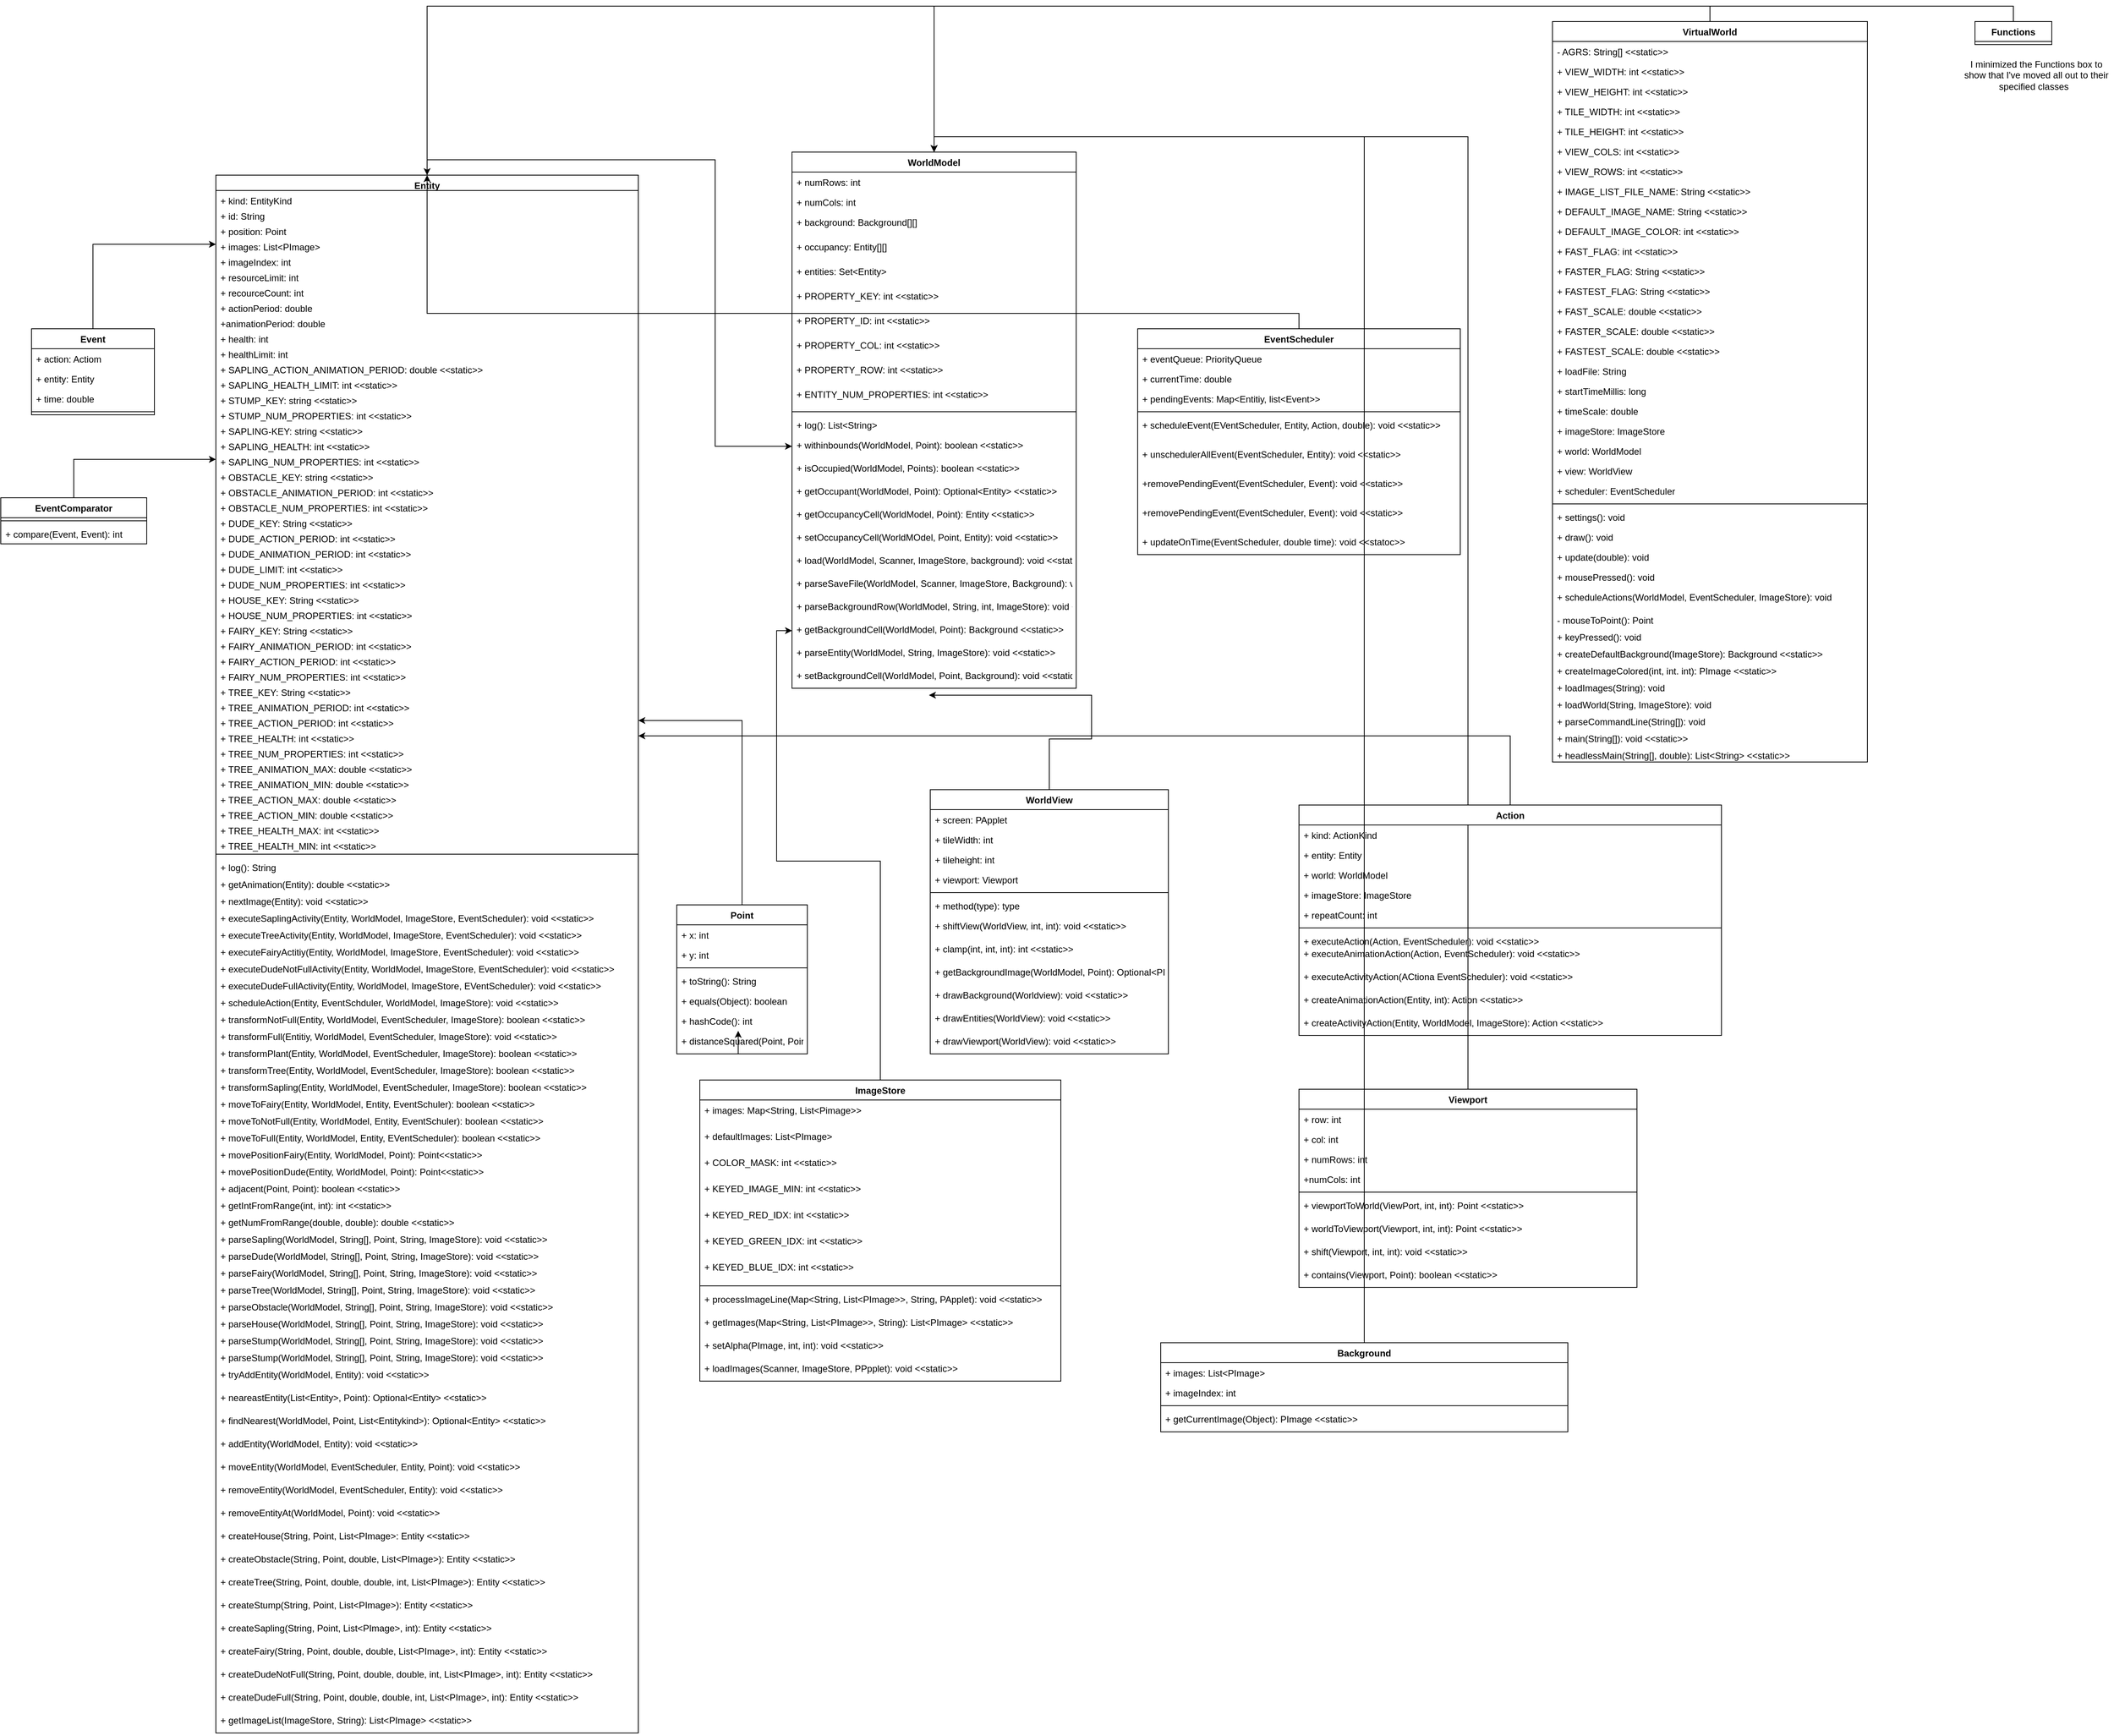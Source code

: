 <mxfile version="20.5.3" type="embed"><diagram name="Page-1" id="fwxXnzf6ZEVrYqUmG_S1"><mxGraphModel dx="3357" dy="525" grid="1" gridSize="10" guides="1" tooltips="1" connect="1" arrows="1" fold="1" page="1" pageScale="1" pageWidth="850" pageHeight="1100" math="0" shadow="0"><root><mxCell id="0"/><mxCell id="1" parent="0"/><mxCell id="775" style="edgeStyle=orthogonalEdgeStyle;rounded=0;orthogonalLoop=1;jettySize=auto;html=1;exitX=0.5;exitY=0;exitDx=0;exitDy=0;entryX=0;entryY=0.5;entryDx=0;entryDy=0;" parent="1" source="16" target="513" edge="1"><mxGeometry relative="1" as="geometry"/></mxCell><mxCell id="16" value="Entity" style="swimlane;fontStyle=1;align=center;verticalAlign=top;childLayout=stackLayout;horizontal=1;startSize=20;horizontalStack=0;resizeParent=1;resizeParentMax=0;resizeLast=0;collapsible=1;marginBottom=0;" parent="1" vertex="1"><mxGeometry x="-1410" y="550" width="550" height="2028" as="geometry"><mxRectangle x="-1150" y="630" width="110" height="60" as="alternateBounds"/></mxGeometry></mxCell><mxCell id="17" value="+ kind: EntityKind" style="text;strokeColor=none;fillColor=none;align=left;verticalAlign=top;spacingLeft=4;spacingRight=4;overflow=hidden;rotatable=0;points=[[0,0.5],[1,0.5]];portConstraint=eastwest;" parent="16" vertex="1"><mxGeometry y="20" width="550" height="20" as="geometry"/></mxCell><mxCell id="32" value="+ id: String" style="text;strokeColor=none;fillColor=none;align=left;verticalAlign=top;spacingLeft=4;spacingRight=4;overflow=hidden;rotatable=0;points=[[0,0.5],[1,0.5]];portConstraint=eastwest;" parent="16" vertex="1"><mxGeometry y="40" width="550" height="20" as="geometry"/></mxCell><mxCell id="33" value="+ position: Point" style="text;strokeColor=none;fillColor=none;align=left;verticalAlign=top;spacingLeft=4;spacingRight=4;overflow=hidden;rotatable=0;points=[[0,0.5],[1,0.5]];portConstraint=eastwest;" parent="16" vertex="1"><mxGeometry y="60" width="550" height="20" as="geometry"/></mxCell><mxCell id="34" value="+ images: List&lt;PImage&gt;" style="text;strokeColor=none;fillColor=none;align=left;verticalAlign=top;spacingLeft=4;spacingRight=4;overflow=hidden;rotatable=0;points=[[0,0.5],[1,0.5]];portConstraint=eastwest;" parent="16" vertex="1"><mxGeometry y="80" width="550" height="20" as="geometry"/></mxCell><mxCell id="36" value="+ imageIndex: int" style="text;strokeColor=none;fillColor=none;align=left;verticalAlign=top;spacingLeft=4;spacingRight=4;overflow=hidden;rotatable=0;points=[[0,0.5],[1,0.5]];portConstraint=eastwest;" parent="16" vertex="1"><mxGeometry y="100" width="550" height="20" as="geometry"/></mxCell><mxCell id="37" value="+ resourceLimit: int" style="text;strokeColor=none;fillColor=none;align=left;verticalAlign=top;spacingLeft=4;spacingRight=4;overflow=hidden;rotatable=0;points=[[0,0.5],[1,0.5]];portConstraint=eastwest;" parent="16" vertex="1"><mxGeometry y="120" width="550" height="20" as="geometry"/></mxCell><mxCell id="38" value="+ recourceCount: int" style="text;strokeColor=none;fillColor=none;align=left;verticalAlign=top;spacingLeft=4;spacingRight=4;overflow=hidden;rotatable=0;points=[[0,0.5],[1,0.5]];portConstraint=eastwest;" parent="16" vertex="1"><mxGeometry y="140" width="550" height="20" as="geometry"/></mxCell><mxCell id="39" value="+ actionPeriod: double" style="text;strokeColor=none;fillColor=none;align=left;verticalAlign=top;spacingLeft=4;spacingRight=4;overflow=hidden;rotatable=0;points=[[0,0.5],[1,0.5]];portConstraint=eastwest;" parent="16" vertex="1"><mxGeometry y="160" width="550" height="20" as="geometry"/></mxCell><mxCell id="40" value="+animationPeriod: double" style="text;strokeColor=none;fillColor=none;align=left;verticalAlign=top;spacingLeft=4;spacingRight=4;overflow=hidden;rotatable=0;points=[[0,0.5],[1,0.5]];portConstraint=eastwest;" parent="16" vertex="1"><mxGeometry y="180" width="550" height="20" as="geometry"/></mxCell><mxCell id="41" value="+ health: int" style="text;strokeColor=none;fillColor=none;align=left;verticalAlign=top;spacingLeft=4;spacingRight=4;overflow=hidden;rotatable=0;points=[[0,0.5],[1,0.5]];portConstraint=eastwest;" parent="16" vertex="1"><mxGeometry y="200" width="550" height="20" as="geometry"/></mxCell><mxCell id="42" value="+ healthLimit: int" style="text;strokeColor=none;fillColor=none;align=left;verticalAlign=top;spacingLeft=4;spacingRight=4;overflow=hidden;rotatable=0;points=[[0,0.5],[1,0.5]];portConstraint=eastwest;" parent="16" vertex="1"><mxGeometry y="220" width="550" height="20" as="geometry"/></mxCell><mxCell id="584" value="+ SAPLING_ACTION_ANIMATION_PERIOD: double &lt;&lt;static&gt;&gt;" style="text;strokeColor=none;fillColor=none;align=left;verticalAlign=top;spacingLeft=4;spacingRight=4;overflow=hidden;rotatable=0;points=[[0,0.5],[1,0.5]];portConstraint=eastwest;" parent="16" vertex="1"><mxGeometry y="240" width="550" height="20" as="geometry"/></mxCell><mxCell id="585" value="+ SAPLING_HEALTH_LIMIT: int &lt;&lt;static&gt;&gt;" style="text;strokeColor=none;fillColor=none;align=left;verticalAlign=top;spacingLeft=4;spacingRight=4;overflow=hidden;rotatable=0;points=[[0,0.5],[1,0.5]];portConstraint=eastwest;" parent="16" vertex="1"><mxGeometry y="260" width="550" height="20" as="geometry"/></mxCell><mxCell id="591" value="+ STUMP_KEY: string &lt;&lt;static&gt;&gt;" style="text;strokeColor=none;fillColor=none;align=left;verticalAlign=top;spacingLeft=4;spacingRight=4;overflow=hidden;rotatable=0;points=[[0,0.5],[1,0.5]];portConstraint=eastwest;" parent="16" vertex="1"><mxGeometry y="280" width="550" height="20" as="geometry"/></mxCell><mxCell id="592" value="+ STUMP_NUM_PROPERTIES: int &lt;&lt;static&gt;&gt;" style="text;strokeColor=none;fillColor=none;align=left;verticalAlign=top;spacingLeft=4;spacingRight=4;overflow=hidden;rotatable=0;points=[[0,0.5],[1,0.5]];portConstraint=eastwest;" parent="16" vertex="1"><mxGeometry y="300" width="550" height="20" as="geometry"/></mxCell><mxCell id="593" value="+ SAPLING-KEY: string &lt;&lt;static&gt;&gt;" style="text;strokeColor=none;fillColor=none;align=left;verticalAlign=top;spacingLeft=4;spacingRight=4;overflow=hidden;rotatable=0;points=[[0,0.5],[1,0.5]];portConstraint=eastwest;" parent="16" vertex="1"><mxGeometry y="320" width="550" height="20" as="geometry"/></mxCell><mxCell id="594" value="+ SAPLING_HEALTH: int &lt;&lt;static&gt;&gt;" style="text;strokeColor=none;fillColor=none;align=left;verticalAlign=top;spacingLeft=4;spacingRight=4;overflow=hidden;rotatable=0;points=[[0,0.5],[1,0.5]];portConstraint=eastwest;" parent="16" vertex="1"><mxGeometry y="340" width="550" height="20" as="geometry"/></mxCell><mxCell id="597" value="+ SAPLING_NUM_PROPERTIES: int &lt;&lt;static&gt;&gt;" style="text;strokeColor=none;fillColor=none;align=left;verticalAlign=top;spacingLeft=4;spacingRight=4;overflow=hidden;rotatable=0;points=[[0,0.5],[1,0.5]];portConstraint=eastwest;" parent="16" vertex="1"><mxGeometry y="360" width="550" height="20" as="geometry"/></mxCell><mxCell id="598" value="+ OBSTACLE_KEY: string &lt;&lt;static&gt;&gt;" style="text;strokeColor=none;fillColor=none;align=left;verticalAlign=top;spacingLeft=4;spacingRight=4;overflow=hidden;rotatable=0;points=[[0,0.5],[1,0.5]];portConstraint=eastwest;" parent="16" vertex="1"><mxGeometry y="380" width="550" height="20" as="geometry"/></mxCell><mxCell id="599" value="+ OBSTACLE_ANIMATION_PERIOD: int &lt;&lt;static&gt;&gt;" style="text;strokeColor=none;fillColor=none;align=left;verticalAlign=top;spacingLeft=4;spacingRight=4;overflow=hidden;rotatable=0;points=[[0,0.5],[1,0.5]];portConstraint=eastwest;" parent="16" vertex="1"><mxGeometry y="400" width="550" height="20" as="geometry"/></mxCell><mxCell id="600" value="+ OBSTACLE_NUM_PROPERTIES: int &lt;&lt;static&gt;&gt;" style="text;strokeColor=none;fillColor=none;align=left;verticalAlign=top;spacingLeft=4;spacingRight=4;overflow=hidden;rotatable=0;points=[[0,0.5],[1,0.5]];portConstraint=eastwest;" parent="16" vertex="1"><mxGeometry y="420" width="550" height="20" as="geometry"/></mxCell><mxCell id="601" value="+ DUDE_KEY: String &lt;&lt;static&gt;&gt;" style="text;strokeColor=none;fillColor=none;align=left;verticalAlign=top;spacingLeft=4;spacingRight=4;overflow=hidden;rotatable=0;points=[[0,0.5],[1,0.5]];portConstraint=eastwest;" parent="16" vertex="1"><mxGeometry y="440" width="550" height="20" as="geometry"/></mxCell><mxCell id="602" value="+ DUDE_ACTION_PERIOD: int &lt;&lt;static&gt;&gt;" style="text;strokeColor=none;fillColor=none;align=left;verticalAlign=top;spacingLeft=4;spacingRight=4;overflow=hidden;rotatable=0;points=[[0,0.5],[1,0.5]];portConstraint=eastwest;" parent="16" vertex="1"><mxGeometry y="460" width="550" height="20" as="geometry"/></mxCell><mxCell id="603" value="+ DUDE_ANIMATION_PERIOD: int &lt;&lt;static&gt;&gt;" style="text;strokeColor=none;fillColor=none;align=left;verticalAlign=top;spacingLeft=4;spacingRight=4;overflow=hidden;rotatable=0;points=[[0,0.5],[1,0.5]];portConstraint=eastwest;" parent="16" vertex="1"><mxGeometry y="480" width="550" height="20" as="geometry"/></mxCell><mxCell id="605" value="+ DUDE_LIMIT: int &lt;&lt;static&gt;&gt;" style="text;strokeColor=none;fillColor=none;align=left;verticalAlign=top;spacingLeft=4;spacingRight=4;overflow=hidden;rotatable=0;points=[[0,0.5],[1,0.5]];portConstraint=eastwest;" parent="16" vertex="1"><mxGeometry y="500" width="550" height="20" as="geometry"/></mxCell><mxCell id="606" value="+ DUDE_NUM_PROPERTIES: int &lt;&lt;static&gt;&gt;" style="text;strokeColor=none;fillColor=none;align=left;verticalAlign=top;spacingLeft=4;spacingRight=4;overflow=hidden;rotatable=0;points=[[0,0.5],[1,0.5]];portConstraint=eastwest;" parent="16" vertex="1"><mxGeometry y="520" width="550" height="20" as="geometry"/></mxCell><mxCell id="607" value="+ HOUSE_KEY: String &lt;&lt;static&gt;&gt;" style="text;strokeColor=none;fillColor=none;align=left;verticalAlign=top;spacingLeft=4;spacingRight=4;overflow=hidden;rotatable=0;points=[[0,0.5],[1,0.5]];portConstraint=eastwest;" parent="16" vertex="1"><mxGeometry y="540" width="550" height="20" as="geometry"/></mxCell><mxCell id="608" value="+ HOUSE_NUM_PROPERTIES: int &lt;&lt;static&gt;&gt;" style="text;strokeColor=none;fillColor=none;align=left;verticalAlign=top;spacingLeft=4;spacingRight=4;overflow=hidden;rotatable=0;points=[[0,0.5],[1,0.5]];portConstraint=eastwest;" parent="16" vertex="1"><mxGeometry y="560" width="550" height="20" as="geometry"/></mxCell><mxCell id="609" value="+ FAIRY_KEY: String &lt;&lt;static&gt;&gt;" style="text;strokeColor=none;fillColor=none;align=left;verticalAlign=top;spacingLeft=4;spacingRight=4;overflow=hidden;rotatable=0;points=[[0,0.5],[1,0.5]];portConstraint=eastwest;" parent="16" vertex="1"><mxGeometry y="580" width="550" height="20" as="geometry"/></mxCell><mxCell id="610" value="+ FAIRY_ANIMATION_PERIOD: int &lt;&lt;static&gt;&gt;" style="text;strokeColor=none;fillColor=none;align=left;verticalAlign=top;spacingLeft=4;spacingRight=4;overflow=hidden;rotatable=0;points=[[0,0.5],[1,0.5]];portConstraint=eastwest;" parent="16" vertex="1"><mxGeometry y="600" width="550" height="20" as="geometry"/></mxCell><mxCell id="611" value="+ FAIRY_ACTION_PERIOD: int &lt;&lt;static&gt;&gt;" style="text;strokeColor=none;fillColor=none;align=left;verticalAlign=top;spacingLeft=4;spacingRight=4;overflow=hidden;rotatable=0;points=[[0,0.5],[1,0.5]];portConstraint=eastwest;" parent="16" vertex="1"><mxGeometry y="620" width="550" height="20" as="geometry"/></mxCell><mxCell id="615" value="+ FAIRY_NUM_PROPERTIES: int &lt;&lt;static&gt;&gt;" style="text;strokeColor=none;fillColor=none;align=left;verticalAlign=top;spacingLeft=4;spacingRight=4;overflow=hidden;rotatable=0;points=[[0,0.5],[1,0.5]];portConstraint=eastwest;" parent="16" vertex="1"><mxGeometry y="640" width="550" height="20" as="geometry"/></mxCell><mxCell id="612" value="+ TREE_KEY: String &lt;&lt;static&gt;&gt;" style="text;strokeColor=none;fillColor=none;align=left;verticalAlign=top;spacingLeft=4;spacingRight=4;overflow=hidden;rotatable=0;points=[[0,0.5],[1,0.5]];portConstraint=eastwest;" parent="16" vertex="1"><mxGeometry y="660" width="550" height="20" as="geometry"/></mxCell><mxCell id="618" value="+ TREE_ANIMATION_PERIOD: int &lt;&lt;static&gt;&gt;" style="text;strokeColor=none;fillColor=none;align=left;verticalAlign=top;spacingLeft=4;spacingRight=4;overflow=hidden;rotatable=0;points=[[0,0.5],[1,0.5]];portConstraint=eastwest;" parent="16" vertex="1"><mxGeometry y="680" width="550" height="20" as="geometry"/></mxCell><mxCell id="619" value="+ TREE_ACTION_PERIOD: int &lt;&lt;static&gt;&gt;" style="text;strokeColor=none;fillColor=none;align=left;verticalAlign=top;spacingLeft=4;spacingRight=4;overflow=hidden;rotatable=0;points=[[0,0.5],[1,0.5]];portConstraint=eastwest;" parent="16" vertex="1"><mxGeometry y="700" width="550" height="20" as="geometry"/></mxCell><mxCell id="613" value="+ TREE_HEALTH: int &lt;&lt;static&gt;&gt;" style="text;strokeColor=none;fillColor=none;align=left;verticalAlign=top;spacingLeft=4;spacingRight=4;overflow=hidden;rotatable=0;points=[[0,0.5],[1,0.5]];portConstraint=eastwest;" parent="16" vertex="1"><mxGeometry y="720" width="550" height="20" as="geometry"/></mxCell><mxCell id="614" value="+ TREE_NUM_PROPERTIES: int &lt;&lt;static&gt;&gt;" style="text;strokeColor=none;fillColor=none;align=left;verticalAlign=top;spacingLeft=4;spacingRight=4;overflow=hidden;rotatable=0;points=[[0,0.5],[1,0.5]];portConstraint=eastwest;" parent="16" vertex="1"><mxGeometry y="740" width="550" height="20" as="geometry"/></mxCell><mxCell id="620" value="+ TREE_ANIMATION_MAX: double &lt;&lt;static&gt;&gt;" style="text;strokeColor=none;fillColor=none;align=left;verticalAlign=top;spacingLeft=4;spacingRight=4;overflow=hidden;rotatable=0;points=[[0,0.5],[1,0.5]];portConstraint=eastwest;" parent="16" vertex="1"><mxGeometry y="760" width="550" height="20" as="geometry"/></mxCell><mxCell id="621" value="+ TREE_ANIMATION_MIN: double &lt;&lt;static&gt;&gt;" style="text;strokeColor=none;fillColor=none;align=left;verticalAlign=top;spacingLeft=4;spacingRight=4;overflow=hidden;rotatable=0;points=[[0,0.5],[1,0.5]];portConstraint=eastwest;" parent="16" vertex="1"><mxGeometry y="780" width="550" height="20" as="geometry"/></mxCell><mxCell id="622" value="+ TREE_ACTION_MAX: double &lt;&lt;static&gt;&gt;" style="text;strokeColor=none;fillColor=none;align=left;verticalAlign=top;spacingLeft=4;spacingRight=4;overflow=hidden;rotatable=0;points=[[0,0.5],[1,0.5]];portConstraint=eastwest;" parent="16" vertex="1"><mxGeometry y="800" width="550" height="20" as="geometry"/></mxCell><mxCell id="625" value="+ TREE_ACTION_MIN: double &lt;&lt;static&gt;&gt;" style="text;strokeColor=none;fillColor=none;align=left;verticalAlign=top;spacingLeft=4;spacingRight=4;overflow=hidden;rotatable=0;points=[[0,0.5],[1,0.5]];portConstraint=eastwest;" parent="16" vertex="1"><mxGeometry y="820" width="550" height="20" as="geometry"/></mxCell><mxCell id="626" value="+ TREE_HEALTH_MAX: int &lt;&lt;static&gt;&gt;" style="text;strokeColor=none;fillColor=none;align=left;verticalAlign=top;spacingLeft=4;spacingRight=4;overflow=hidden;rotatable=0;points=[[0,0.5],[1,0.5]];portConstraint=eastwest;" parent="16" vertex="1"><mxGeometry y="840" width="550" height="20" as="geometry"/></mxCell><mxCell id="627" value="+ TREE_HEALTH_MIN: int &lt;&lt;static&gt;&gt;" style="text;strokeColor=none;fillColor=none;align=left;verticalAlign=top;spacingLeft=4;spacingRight=4;overflow=hidden;rotatable=0;points=[[0,0.5],[1,0.5]];portConstraint=eastwest;" parent="16" vertex="1"><mxGeometry y="860" width="550" height="20" as="geometry"/></mxCell><mxCell id="18" value="" style="line;strokeWidth=1;fillColor=none;align=left;verticalAlign=middle;spacingTop=-1;spacingLeft=3;spacingRight=3;rotatable=0;labelPosition=right;points=[];portConstraint=eastwest;strokeColor=inherit;" parent="16" vertex="1"><mxGeometry y="880" width="550" height="8" as="geometry"/></mxCell><mxCell id="44" value="+ log(): String" style="text;strokeColor=none;fillColor=none;align=left;verticalAlign=top;spacingLeft=4;spacingRight=4;overflow=hidden;rotatable=0;points=[[0,0.5],[1,0.5]];portConstraint=eastwest;" parent="16" vertex="1"><mxGeometry y="888" width="550" height="22" as="geometry"/></mxCell><mxCell id="450" value="+ getAnimation(Entity): double &lt;&lt;static&gt;&gt;" style="text;strokeColor=none;fillColor=none;align=left;verticalAlign=top;spacingLeft=4;spacingRight=4;overflow=hidden;rotatable=0;points=[[0,0.5],[1,0.5]];portConstraint=eastwest;" parent="16" vertex="1"><mxGeometry y="910" width="550" height="22" as="geometry"/></mxCell><mxCell id="453" value="+ nextImage(Entity): void &lt;&lt;static&gt;&gt;" style="text;strokeColor=none;fillColor=none;align=left;verticalAlign=top;spacingLeft=4;spacingRight=4;overflow=hidden;rotatable=0;points=[[0,0.5],[1,0.5]];portConstraint=eastwest;" parent="16" vertex="1"><mxGeometry y="932" width="550" height="22" as="geometry"/></mxCell><mxCell id="469" value="+ executeSaplingActivity(Entity, WorldModel, ImageStore, EventScheduler): void &lt;&lt;static&gt;&gt;" style="text;strokeColor=none;fillColor=none;align=left;verticalAlign=top;spacingLeft=4;spacingRight=4;overflow=hidden;rotatable=0;points=[[0,0.5],[1,0.5]];portConstraint=eastwest;" parent="16" vertex="1"><mxGeometry y="954" width="550" height="22" as="geometry"/></mxCell><mxCell id="470" value="+ executeTreeActivity(Entity, WorldModel, ImageStore, EventScheduler): void &lt;&lt;static&gt;&gt;" style="text;strokeColor=none;fillColor=none;align=left;verticalAlign=top;spacingLeft=4;spacingRight=4;overflow=hidden;rotatable=0;points=[[0,0.5],[1,0.5]];portConstraint=eastwest;" parent="16" vertex="1"><mxGeometry y="976" width="550" height="22" as="geometry"/></mxCell><mxCell id="471" value="+ executeFairyActitiy(Entity, WorldModel, ImageStore, EventScheduler): void &lt;&lt;static&gt;&gt;" style="text;strokeColor=none;fillColor=none;align=left;verticalAlign=top;spacingLeft=4;spacingRight=4;overflow=hidden;rotatable=0;points=[[0,0.5],[1,0.5]];portConstraint=eastwest;" parent="16" vertex="1"><mxGeometry y="998" width="550" height="22" as="geometry"/></mxCell><mxCell id="472" value="+ executeDudeNotFullActivity(Entity, WorldModel, ImageStore, EventScheduler): void &lt;&lt;static&gt;&gt;" style="text;strokeColor=none;fillColor=none;align=left;verticalAlign=top;spacingLeft=4;spacingRight=4;overflow=hidden;rotatable=0;points=[[0,0.5],[1,0.5]];portConstraint=eastwest;" parent="16" vertex="1"><mxGeometry y="1020" width="550" height="22" as="geometry"/></mxCell><mxCell id="473" value="+ executeDudeFullActivity(Entity, WorldModel, ImageStore, EVentScheduler): void &lt;&lt;static&gt;&gt;" style="text;strokeColor=none;fillColor=none;align=left;verticalAlign=top;spacingLeft=4;spacingRight=4;overflow=hidden;rotatable=0;points=[[0,0.5],[1,0.5]];portConstraint=eastwest;" parent="16" vertex="1"><mxGeometry y="1042" width="550" height="22" as="geometry"/></mxCell><mxCell id="474" value="+ scheduleAction(Entity, EventSchduler, WorldModel, ImageStore): void &lt;&lt;static&gt;&gt;" style="text;strokeColor=none;fillColor=none;align=left;verticalAlign=top;spacingLeft=4;spacingRight=4;overflow=hidden;rotatable=0;points=[[0,0.5],[1,0.5]];portConstraint=eastwest;" parent="16" vertex="1"><mxGeometry y="1064" width="550" height="22" as="geometry"/></mxCell><mxCell id="475" value="+ transformNotFull(Entity, WorldModel, EventScheduler, ImageStore): boolean &lt;&lt;static&gt;&gt;" style="text;strokeColor=none;fillColor=none;align=left;verticalAlign=top;spacingLeft=4;spacingRight=4;overflow=hidden;rotatable=0;points=[[0,0.5],[1,0.5]];portConstraint=eastwest;" parent="16" vertex="1"><mxGeometry y="1086" width="550" height="22" as="geometry"/></mxCell><mxCell id="476" value="+ transformFull(Entitiy, WorldModel, EventScheduler, ImageStore): void &lt;&lt;static&gt;&gt;" style="text;strokeColor=none;fillColor=none;align=left;verticalAlign=top;spacingLeft=4;spacingRight=4;overflow=hidden;rotatable=0;points=[[0,0.5],[1,0.5]];portConstraint=eastwest;" parent="16" vertex="1"><mxGeometry y="1108" width="550" height="22" as="geometry"/></mxCell><mxCell id="477" value="+ transformPlant(Entity, WorldModel, EventScheduler, ImageStore): boolean &lt;&lt;static&gt;&gt;" style="text;strokeColor=none;fillColor=none;align=left;verticalAlign=top;spacingLeft=4;spacingRight=4;overflow=hidden;rotatable=0;points=[[0,0.5],[1,0.5]];portConstraint=eastwest;" parent="16" vertex="1"><mxGeometry y="1130" width="550" height="22" as="geometry"/></mxCell><mxCell id="478" value="+ transformTree(Entity, WorldModel, EventScheduler, ImageStore): boolean &lt;&lt;static&gt;&gt;" style="text;strokeColor=none;fillColor=none;align=left;verticalAlign=top;spacingLeft=4;spacingRight=4;overflow=hidden;rotatable=0;points=[[0,0.5],[1,0.5]];portConstraint=eastwest;" parent="16" vertex="1"><mxGeometry y="1152" width="550" height="22" as="geometry"/></mxCell><mxCell id="479" value="+ transformSapling(Entity, WorldModel, EventScheduler, ImageStore): boolean &lt;&lt;static&gt;&gt;" style="text;strokeColor=none;fillColor=none;align=left;verticalAlign=top;spacingLeft=4;spacingRight=4;overflow=hidden;rotatable=0;points=[[0,0.5],[1,0.5]];portConstraint=eastwest;" parent="16" vertex="1"><mxGeometry y="1174" width="550" height="22" as="geometry"/></mxCell><mxCell id="480" value="+ moveToFairy(Entity, WorldModel, Entity, EventSchuler): boolean &lt;&lt;static&gt;&gt;" style="text;strokeColor=none;fillColor=none;align=left;verticalAlign=top;spacingLeft=4;spacingRight=4;overflow=hidden;rotatable=0;points=[[0,0.5],[1,0.5]];portConstraint=eastwest;" parent="16" vertex="1"><mxGeometry y="1196" width="550" height="22" as="geometry"/></mxCell><mxCell id="482" value="+ moveToNotFull(Entity, WorldModel, Entity, EventSchuler): boolean &lt;&lt;static&gt;&gt;" style="text;strokeColor=none;fillColor=none;align=left;verticalAlign=top;spacingLeft=4;spacingRight=4;overflow=hidden;rotatable=0;points=[[0,0.5],[1,0.5]];portConstraint=eastwest;" parent="16" vertex="1"><mxGeometry y="1218" width="550" height="22" as="geometry"/></mxCell><mxCell id="481" value="+ moveToFull(Entity, WorldModel, Entity, EVentScheduler): boolean &lt;&lt;static&gt;&gt;" style="text;strokeColor=none;fillColor=none;align=left;verticalAlign=top;spacingLeft=4;spacingRight=4;overflow=hidden;rotatable=0;points=[[0,0.5],[1,0.5]];portConstraint=eastwest;" parent="16" vertex="1"><mxGeometry y="1240" width="550" height="22" as="geometry"/></mxCell><mxCell id="483" value="+ movePositionFairy(Entity, WorldModel, Point): Point&lt;&lt;static&gt;&gt;" style="text;strokeColor=none;fillColor=none;align=left;verticalAlign=top;spacingLeft=4;spacingRight=4;overflow=hidden;rotatable=0;points=[[0,0.5],[1,0.5]];portConstraint=eastwest;" parent="16" vertex="1"><mxGeometry y="1262" width="550" height="22" as="geometry"/></mxCell><mxCell id="484" value="+ movePositionDude(Entity, WorldModel, Point): Point&lt;&lt;static&gt;&gt;" style="text;strokeColor=none;fillColor=none;align=left;verticalAlign=top;spacingLeft=4;spacingRight=4;overflow=hidden;rotatable=0;points=[[0,0.5],[1,0.5]];portConstraint=eastwest;" parent="16" vertex="1"><mxGeometry y="1284" width="550" height="22" as="geometry"/></mxCell><mxCell id="486" value="+ adjacent(Point, Point): boolean &lt;&lt;static&gt;&gt;" style="text;strokeColor=none;fillColor=none;align=left;verticalAlign=top;spacingLeft=4;spacingRight=4;overflow=hidden;rotatable=0;points=[[0,0.5],[1,0.5]];portConstraint=eastwest;" parent="16" vertex="1"><mxGeometry y="1306" width="550" height="22" as="geometry"/></mxCell><mxCell id="485" value="+ getIntFromRange(int, int): int &lt;&lt;static&gt;&gt;" style="text;strokeColor=none;fillColor=none;align=left;verticalAlign=top;spacingLeft=4;spacingRight=4;overflow=hidden;rotatable=0;points=[[0,0.5],[1,0.5]];portConstraint=eastwest;" parent="16" vertex="1"><mxGeometry y="1328" width="550" height="22" as="geometry"/></mxCell><mxCell id="487" value="+ getNumFromRange(double, double): double &lt;&lt;static&gt;&gt;" style="text;strokeColor=none;fillColor=none;align=left;verticalAlign=top;spacingLeft=4;spacingRight=4;overflow=hidden;rotatable=0;points=[[0,0.5],[1,0.5]];portConstraint=eastwest;" parent="16" vertex="1"><mxGeometry y="1350" width="550" height="22" as="geometry"/></mxCell><mxCell id="498" value="+ parseSapling(WorldModel, String[], Point, String, ImageStore): void &lt;&lt;static&gt;&gt;" style="text;strokeColor=none;fillColor=none;align=left;verticalAlign=top;spacingLeft=4;spacingRight=4;overflow=hidden;rotatable=0;points=[[0,0.5],[1,0.5]];portConstraint=eastwest;" parent="16" vertex="1"><mxGeometry y="1372" width="550" height="22" as="geometry"/></mxCell><mxCell id="499" value="+ parseDude(WorldModel, String[], Point, String, ImageStore): void &lt;&lt;static&gt;&gt;" style="text;strokeColor=none;fillColor=none;align=left;verticalAlign=top;spacingLeft=4;spacingRight=4;overflow=hidden;rotatable=0;points=[[0,0.5],[1,0.5]];portConstraint=eastwest;" parent="16" vertex="1"><mxGeometry y="1394" width="550" height="22" as="geometry"/></mxCell><mxCell id="500" value="+ parseFairy(WorldModel, String[], Point, String, ImageStore): void &lt;&lt;static&gt;&gt;" style="text;strokeColor=none;fillColor=none;align=left;verticalAlign=top;spacingLeft=4;spacingRight=4;overflow=hidden;rotatable=0;points=[[0,0.5],[1,0.5]];portConstraint=eastwest;" parent="16" vertex="1"><mxGeometry y="1416" width="550" height="22" as="geometry"/></mxCell><mxCell id="501" value="+ parseTree(WorldModel, String[], Point, String, ImageStore): void &lt;&lt;static&gt;&gt;" style="text;strokeColor=none;fillColor=none;align=left;verticalAlign=top;spacingLeft=4;spacingRight=4;overflow=hidden;rotatable=0;points=[[0,0.5],[1,0.5]];portConstraint=eastwest;" parent="16" vertex="1"><mxGeometry y="1438" width="550" height="22" as="geometry"/></mxCell><mxCell id="503" value="+ parseObstacle(WorldModel, String[], Point, String, ImageStore): void &lt;&lt;static&gt;&gt;" style="text;strokeColor=none;fillColor=none;align=left;verticalAlign=top;spacingLeft=4;spacingRight=4;overflow=hidden;rotatable=0;points=[[0,0.5],[1,0.5]];portConstraint=eastwest;" parent="16" vertex="1"><mxGeometry y="1460" width="550" height="22" as="geometry"/></mxCell><mxCell id="504" value="+ parseHouse(WorldModel, String[], Point, String, ImageStore): void &lt;&lt;static&gt;&gt;" style="text;strokeColor=none;fillColor=none;align=left;verticalAlign=top;spacingLeft=4;spacingRight=4;overflow=hidden;rotatable=0;points=[[0,0.5],[1,0.5]];portConstraint=eastwest;" parent="16" vertex="1"><mxGeometry y="1482" width="550" height="22" as="geometry"/></mxCell><mxCell id="505" value="+ parseStump(WorldModel, String[], Point, String, ImageStore): void &lt;&lt;static&gt;&gt;" style="text;strokeColor=none;fillColor=none;align=left;verticalAlign=top;spacingLeft=4;spacingRight=4;overflow=hidden;rotatable=0;points=[[0,0.5],[1,0.5]];portConstraint=eastwest;" parent="16" vertex="1"><mxGeometry y="1504" width="550" height="22" as="geometry"/></mxCell><mxCell id="511" value="+ parseStump(WorldModel, String[], Point, String, ImageStore): void &lt;&lt;static&gt;&gt;" style="text;strokeColor=none;fillColor=none;align=left;verticalAlign=top;spacingLeft=4;spacingRight=4;overflow=hidden;rotatable=0;points=[[0,0.5],[1,0.5]];portConstraint=eastwest;" parent="16" vertex="1"><mxGeometry y="1526" width="550" height="22" as="geometry"/></mxCell><mxCell id="512" value="+ tryAddEntity(WorldModel, Entity): void &lt;&lt;static&gt;&gt;" style="text;strokeColor=none;fillColor=none;align=left;verticalAlign=top;spacingLeft=4;spacingRight=4;overflow=hidden;rotatable=0;points=[[0,0.5],[1,0.5]];portConstraint=eastwest;" parent="16" vertex="1"><mxGeometry y="1548" width="550" height="30" as="geometry"/></mxCell><mxCell id="516" value="+ neareastEntity(List&lt;Entity&gt;, Point): Optional&lt;Entity&gt; &lt;&lt;static&gt;&gt; " style="text;strokeColor=none;fillColor=none;align=left;verticalAlign=top;spacingLeft=4;spacingRight=4;overflow=hidden;rotatable=0;points=[[0,0.5],[1,0.5]];portConstraint=eastwest;" parent="16" vertex="1"><mxGeometry y="1578" width="550" height="30" as="geometry"/></mxCell><mxCell id="528" value="+ findNearest(WorldModel, Point, List&lt;Entitykind&gt;): Optional&lt;Entity&gt; &lt;&lt;static&gt;&gt;" style="text;strokeColor=none;fillColor=none;align=left;verticalAlign=top;spacingLeft=4;spacingRight=4;overflow=hidden;rotatable=0;points=[[0,0.5],[1,0.5]];portConstraint=eastwest;" parent="16" vertex="1"><mxGeometry y="1608" width="550" height="30" as="geometry"/></mxCell><mxCell id="530" value="+ addEntity(WorldModel, Entity): void &lt;&lt;static&gt;&gt;" style="text;strokeColor=none;fillColor=none;align=left;verticalAlign=top;spacingLeft=4;spacingRight=4;overflow=hidden;rotatable=0;points=[[0,0.5],[1,0.5]];portConstraint=eastwest;" parent="16" vertex="1"><mxGeometry y="1638" width="550" height="30" as="geometry"/></mxCell><mxCell id="531" value="+ moveEntity(WorldModel, EventScheduler, Entity, Point): void &lt;&lt;static&gt;&gt;" style="text;strokeColor=none;fillColor=none;align=left;verticalAlign=top;spacingLeft=4;spacingRight=4;overflow=hidden;rotatable=0;points=[[0,0.5],[1,0.5]];portConstraint=eastwest;" parent="16" vertex="1"><mxGeometry y="1668" width="550" height="30" as="geometry"/></mxCell><mxCell id="533" value="+ removeEntity(WorldModel, EventScheduler, Entity): void &lt;&lt;static&gt;&gt;" style="text;strokeColor=none;fillColor=none;align=left;verticalAlign=top;spacingLeft=4;spacingRight=4;overflow=hidden;rotatable=0;points=[[0,0.5],[1,0.5]];portConstraint=eastwest;" parent="16" vertex="1"><mxGeometry y="1698" width="550" height="30" as="geometry"/></mxCell><mxCell id="534" value="+ removeEntityAt(WorldModel, Point): void &lt;&lt;static&gt;&gt;" style="text;strokeColor=none;fillColor=none;align=left;verticalAlign=top;spacingLeft=4;spacingRight=4;overflow=hidden;rotatable=0;points=[[0,0.5],[1,0.5]];portConstraint=eastwest;" parent="16" vertex="1"><mxGeometry y="1728" width="550" height="30" as="geometry"/></mxCell><mxCell id="542" value="+ createHouse(String, Point, List&lt;PImage&gt;: Entity &lt;&lt;static&gt;&gt;" style="text;strokeColor=none;fillColor=none;align=left;verticalAlign=top;spacingLeft=4;spacingRight=4;overflow=hidden;rotatable=0;points=[[0,0.5],[1,0.5]];portConstraint=eastwest;" parent="16" vertex="1"><mxGeometry y="1758" width="550" height="30" as="geometry"/></mxCell><mxCell id="543" value="+ createObstacle(String, Point, double, List&lt;PImage&gt;): Entity &lt;&lt;static&gt;&gt;" style="text;strokeColor=none;fillColor=none;align=left;verticalAlign=top;spacingLeft=4;spacingRight=4;overflow=hidden;rotatable=0;points=[[0,0.5],[1,0.5]];portConstraint=eastwest;" parent="16" vertex="1"><mxGeometry y="1788" width="550" height="30" as="geometry"/></mxCell><mxCell id="544" value="+ createTree(String, Point, double, double, int, List&lt;PImage&gt;): Entity &lt;&lt;static&gt;&gt;" style="text;strokeColor=none;fillColor=none;align=left;verticalAlign=top;spacingLeft=4;spacingRight=4;overflow=hidden;rotatable=0;points=[[0,0.5],[1,0.5]];portConstraint=eastwest;" parent="16" vertex="1"><mxGeometry y="1818" width="550" height="30" as="geometry"/></mxCell><mxCell id="545" value="+ createStump(String, Point, List&lt;PImage&gt;): Entity &lt;&lt;static&gt;&gt;" style="text;strokeColor=none;fillColor=none;align=left;verticalAlign=top;spacingLeft=4;spacingRight=4;overflow=hidden;rotatable=0;points=[[0,0.5],[1,0.5]];portConstraint=eastwest;" parent="16" vertex="1"><mxGeometry y="1848" width="550" height="30" as="geometry"/></mxCell><mxCell id="546" value="+ createSapling(String, Point, List&lt;PImage&gt;, int): Entity &lt;&lt;static&gt;&gt;" style="text;strokeColor=none;fillColor=none;align=left;verticalAlign=top;spacingLeft=4;spacingRight=4;overflow=hidden;rotatable=0;points=[[0,0.5],[1,0.5]];portConstraint=eastwest;" parent="16" vertex="1"><mxGeometry y="1878" width="550" height="30" as="geometry"/></mxCell><mxCell id="547" value="+ createFairy(String, Point, double, double, List&lt;PImage&gt;, int): Entity &lt;&lt;static&gt;&gt;" style="text;strokeColor=none;fillColor=none;align=left;verticalAlign=top;spacingLeft=4;spacingRight=4;overflow=hidden;rotatable=0;points=[[0,0.5],[1,0.5]];portConstraint=eastwest;" parent="16" vertex="1"><mxGeometry y="1908" width="550" height="30" as="geometry"/></mxCell><mxCell id="548" value="+ createDudeNotFull(String, Point, double, double, int, List&lt;PImage&gt;, int): Entity &lt;&lt;static&gt;&gt;" style="text;strokeColor=none;fillColor=none;align=left;verticalAlign=top;spacingLeft=4;spacingRight=4;overflow=hidden;rotatable=0;points=[[0,0.5],[1,0.5]];portConstraint=eastwest;" parent="16" vertex="1"><mxGeometry y="1938" width="550" height="30" as="geometry"/></mxCell><mxCell id="549" value="+ createDudeFull(String, Point, double, double, int, List&lt;PImage&gt;, int): Entity &lt;&lt;static&gt;&gt;" style="text;strokeColor=none;fillColor=none;align=left;verticalAlign=top;spacingLeft=4;spacingRight=4;overflow=hidden;rotatable=0;points=[[0,0.5],[1,0.5]];portConstraint=eastwest;" parent="16" vertex="1"><mxGeometry y="1968" width="550" height="30" as="geometry"/></mxCell><mxCell id="578" value="+ getImageList(ImageStore, String): List&lt;PImage&gt; &lt;&lt;static&gt;&gt;" style="text;strokeColor=none;fillColor=none;align=left;verticalAlign=top;spacingLeft=4;spacingRight=4;overflow=hidden;rotatable=0;points=[[0,0.5],[1,0.5]];portConstraint=eastwest;" parent="16" vertex="1"><mxGeometry y="1998" width="550" height="30" as="geometry"/></mxCell><mxCell id="801" style="edgeStyle=orthogonalEdgeStyle;rounded=0;orthogonalLoop=1;jettySize=auto;html=1;exitX=0.5;exitY=0;exitDx=0;exitDy=0;entryX=0;entryY=0.5;entryDx=0;entryDy=0;" parent="1" source="51" target="34" edge="1"><mxGeometry relative="1" as="geometry"/></mxCell><mxCell id="51" value="Event" style="swimlane;fontStyle=1;align=center;verticalAlign=top;childLayout=stackLayout;horizontal=1;startSize=26;horizontalStack=0;resizeParent=1;resizeParentMax=0;resizeLast=0;collapsible=1;marginBottom=0;" parent="1" vertex="1"><mxGeometry x="-1650" y="750" width="160" height="112" as="geometry"><mxRectangle x="80" y="557" width="120" height="30" as="alternateBounds"/></mxGeometry></mxCell><mxCell id="52" value="+ action: Actiom" style="text;strokeColor=none;fillColor=none;align=left;verticalAlign=top;spacingLeft=4;spacingRight=4;overflow=hidden;rotatable=0;points=[[0,0.5],[1,0.5]];portConstraint=eastwest;" parent="51" vertex="1"><mxGeometry y="26" width="160" height="26" as="geometry"/></mxCell><mxCell id="55" value="+ entity: Entity" style="text;strokeColor=none;fillColor=none;align=left;verticalAlign=top;spacingLeft=4;spacingRight=4;overflow=hidden;rotatable=0;points=[[0,0.5],[1,0.5]];portConstraint=eastwest;" parent="51" vertex="1"><mxGeometry y="52" width="160" height="26" as="geometry"/></mxCell><mxCell id="56" value="+ time: double" style="text;strokeColor=none;fillColor=none;align=left;verticalAlign=top;spacingLeft=4;spacingRight=4;overflow=hidden;rotatable=0;points=[[0,0.5],[1,0.5]];portConstraint=eastwest;" parent="51" vertex="1"><mxGeometry y="78" width="160" height="26" as="geometry"/></mxCell><mxCell id="53" value="" style="line;strokeWidth=1;fillColor=none;align=left;verticalAlign=middle;spacingTop=-1;spacingLeft=3;spacingRight=3;rotatable=0;labelPosition=right;points=[];portConstraint=eastwest;strokeColor=inherit;" parent="51" vertex="1"><mxGeometry y="104" width="160" height="8" as="geometry"/></mxCell><mxCell id="802" style="edgeStyle=orthogonalEdgeStyle;rounded=0;orthogonalLoop=1;jettySize=auto;html=1;exitX=0.5;exitY=0;exitDx=0;exitDy=0;entryX=0;entryY=0.5;entryDx=0;entryDy=0;" parent="1" source="308" target="597" edge="1"><mxGeometry relative="1" as="geometry"/></mxCell><mxCell id="308" value="EventComparator" style="swimlane;fontStyle=1;align=center;verticalAlign=top;childLayout=stackLayout;horizontal=1;startSize=26;horizontalStack=0;resizeParent=1;resizeParentMax=0;resizeLast=0;collapsible=1;marginBottom=0;" parent="1" vertex="1"><mxGeometry x="-1690" y="970" width="190" height="60" as="geometry"><mxRectangle x="170" y="480" width="140" height="30" as="alternateBounds"/></mxGeometry></mxCell><mxCell id="310" value="" style="line;strokeWidth=1;fillColor=none;align=left;verticalAlign=middle;spacingTop=-1;spacingLeft=3;spacingRight=3;rotatable=0;labelPosition=right;points=[];portConstraint=eastwest;strokeColor=inherit;" parent="308" vertex="1"><mxGeometry y="26" width="190" height="8" as="geometry"/></mxCell><mxCell id="311" value="+ compare(Event, Event): int " style="text;strokeColor=none;fillColor=none;align=left;verticalAlign=top;spacingLeft=4;spacingRight=4;overflow=hidden;rotatable=0;points=[[0,0.5],[1,0.5]];portConstraint=eastwest;" parent="308" vertex="1"><mxGeometry y="34" width="190" height="26" as="geometry"/></mxCell><mxCell id="816" style="edgeStyle=orthogonalEdgeStyle;rounded=0;orthogonalLoop=1;jettySize=auto;html=1;exitX=0.5;exitY=0;exitDx=0;exitDy=0;entryX=0.5;entryY=0;entryDx=0;entryDy=0;" parent="1" source="69" target="16" edge="1"><mxGeometry relative="1" as="geometry"/></mxCell><mxCell id="69" value="Functions" style="swimlane;fontStyle=1;align=center;verticalAlign=top;childLayout=stackLayout;horizontal=1;startSize=26;horizontalStack=0;resizeParent=1;resizeParentMax=0;resizeLast=0;collapsible=1;marginBottom=0;" parent="1" vertex="1" collapsed="1"><mxGeometry x="880" y="350" width="100" height="30" as="geometry"><mxRectangle x="920" y="160" width="500" height="3408" as="alternateBounds"/></mxGeometry></mxCell><mxCell id="70" value="+ rand: Random &lt;&lt;static&gt;&gt;" style="text;strokeColor=none;fillColor=none;align=left;verticalAlign=top;spacingLeft=4;spacingRight=4;overflow=hidden;rotatable=0;points=[[0,0.5],[1,0.5]];portConstraint=eastwest;" parent="69" vertex="1"><mxGeometry y="26" width="500" height="26" as="geometry"/></mxCell><mxCell id="73" value="+ COLOR_MASK: int &lt;&lt;static&gt;&gt;" style="text;strokeColor=none;fillColor=none;align=left;verticalAlign=top;spacingLeft=4;spacingRight=4;overflow=hidden;rotatable=0;points=[[0,0.5],[1,0.5]];portConstraint=eastwest;" parent="69" vertex="1"><mxGeometry y="52" width="500" height="26" as="geometry"/></mxCell><mxCell id="77" value="+ KEYED_IMAGE_MIN: int &lt;&lt;static&gt;&gt;" style="text;strokeColor=none;fillColor=none;align=left;verticalAlign=top;spacingLeft=4;spacingRight=4;overflow=hidden;rotatable=0;points=[[0,0.5],[1,0.5]];portConstraint=eastwest;" parent="69" vertex="1"><mxGeometry y="78" width="500" height="26" as="geometry"/></mxCell><mxCell id="75" value="-  KEYED_RED_IDX: int &lt;&lt;static&gt;&gt;" style="text;strokeColor=none;fillColor=none;align=left;verticalAlign=top;spacingLeft=4;spacingRight=4;overflow=hidden;rotatable=0;points=[[0,0.5],[1,0.5]];portConstraint=eastwest;" parent="69" vertex="1"><mxGeometry y="104" width="500" height="26" as="geometry"/></mxCell><mxCell id="76" value="- KEYED_GREEN_IDX: int &lt;&lt;static&gt;&gt;" style="text;strokeColor=none;fillColor=none;align=left;verticalAlign=top;spacingLeft=4;spacingRight=4;overflow=hidden;rotatable=0;points=[[0,0.5],[1,0.5]];portConstraint=eastwest;" parent="69" vertex="1"><mxGeometry y="130" width="500" height="26" as="geometry"/></mxCell><mxCell id="78" value="- KEYED_BLUE_IDX: int  &lt;&lt;static&gt;&gt;" style="text;strokeColor=none;fillColor=none;align=left;verticalAlign=top;spacingLeft=4;spacingRight=4;overflow=hidden;rotatable=0;points=[[0,0.5],[1,0.5]];portConstraint=eastwest;" parent="69" vertex="1"><mxGeometry y="156" width="500" height="26" as="geometry"/></mxCell><mxCell id="79" value="+ PATH_KEYS: List&lt;String&gt; &lt;&lt;static&gt;&gt;" style="text;strokeColor=none;fillColor=none;align=left;verticalAlign=top;spacingLeft=4;spacingRight=4;overflow=hidden;rotatable=0;points=[[0,0.5],[1,0.5]];portConstraint=eastwest;" parent="69" vertex="1"><mxGeometry y="182" width="500" height="26" as="geometry"/></mxCell><mxCell id="80" value="+ SAPLING_ACTION_ANIMATION_PERIOD: double &lt;&lt;static&gt;&gt;" style="text;strokeColor=none;fillColor=none;align=left;verticalAlign=top;spacingLeft=4;spacingRight=4;overflow=hidden;rotatable=0;points=[[0,0.5],[1,0.5]];portConstraint=eastwest;" parent="69" vertex="1"><mxGeometry y="208" width="500" height="26" as="geometry"/></mxCell><mxCell id="81" value="+ SAPLING_HEALTH_LIMIT = int &lt;&lt;static&gt;&gt;" style="text;strokeColor=none;fillColor=none;align=left;verticalAlign=top;spacingLeft=4;spacingRight=4;overflow=hidden;rotatable=0;points=[[0,0.5],[1,0.5]];portConstraint=eastwest;" parent="69" vertex="1"><mxGeometry y="234" width="500" height="26" as="geometry"/></mxCell><mxCell id="82" value="+ PROPERTY_KEY: int &lt;&lt;static&gt;&gt;" style="text;strokeColor=none;fillColor=none;align=left;verticalAlign=top;spacingLeft=4;spacingRight=4;overflow=hidden;rotatable=0;points=[[0,0.5],[1,0.5]];portConstraint=eastwest;" parent="69" vertex="1"><mxGeometry y="260" width="500" height="26" as="geometry"/></mxCell><mxCell id="83" value="+ PROPERTY_ID: int &lt;&lt;static&gt;&gt;" style="text;strokeColor=none;fillColor=none;align=left;verticalAlign=top;spacingLeft=4;spacingRight=4;overflow=hidden;rotatable=0;points=[[0,0.5],[1,0.5]];portConstraint=eastwest;" parent="69" vertex="1"><mxGeometry y="286" width="500" height="26" as="geometry"/></mxCell><mxCell id="84" value="+ PROPERTY_COL: int &lt;&lt;static&gt;&gt;" style="text;strokeColor=none;fillColor=none;align=left;verticalAlign=top;spacingLeft=4;spacingRight=4;overflow=hidden;rotatable=0;points=[[0,0.5],[1,0.5]];portConstraint=eastwest;" parent="69" vertex="1"><mxGeometry y="312" width="500" height="26" as="geometry"/></mxCell><mxCell id="86" value="+ PROPERTY_ROW: int &lt;&lt;static&gt;&gt;" style="text;strokeColor=none;fillColor=none;align=left;verticalAlign=top;spacingLeft=4;spacingRight=4;overflow=hidden;rotatable=0;points=[[0,0.5],[1,0.5]];portConstraint=eastwest;" parent="69" vertex="1"><mxGeometry y="338" width="500" height="26" as="geometry"/></mxCell><mxCell id="87" value="+ ENTITY_NUM_PROPERTIES: int &lt;&lt;static&gt;&gt;" style="text;strokeColor=none;fillColor=none;align=left;verticalAlign=top;spacingLeft=4;spacingRight=4;overflow=hidden;rotatable=0;points=[[0,0.5],[1,0.5]];portConstraint=eastwest;" parent="69" vertex="1"><mxGeometry y="364" width="500" height="26" as="geometry"/></mxCell><mxCell id="88" value="+ STUMP_KEY: int &lt;&lt;static&gt;&gt;" style="text;strokeColor=none;fillColor=none;align=left;verticalAlign=top;spacingLeft=4;spacingRight=4;overflow=hidden;rotatable=0;points=[[0,0.5],[1,0.5]];portConstraint=eastwest;" parent="69" vertex="1"><mxGeometry y="390" width="500" height="26" as="geometry"/></mxCell><mxCell id="89" value="+ STUMP_NUM_PROPERTIES: int &lt;&lt;static&gt;&gt;" style="text;strokeColor=none;fillColor=none;align=left;verticalAlign=top;spacingLeft=4;spacingRight=4;overflow=hidden;rotatable=0;points=[[0,0.5],[1,0.5]];portConstraint=eastwest;" parent="69" vertex="1"><mxGeometry y="416" width="500" height="26" as="geometry"/></mxCell><mxCell id="90" value="+ SAPLING_KEY: int &lt;&lt;static&gt;&gt;" style="text;strokeColor=none;fillColor=none;align=left;verticalAlign=top;spacingLeft=4;spacingRight=4;overflow=hidden;rotatable=0;points=[[0,0.5],[1,0.5]];portConstraint=eastwest;" parent="69" vertex="1"><mxGeometry y="442" width="500" height="26" as="geometry"/></mxCell><mxCell id="94" value="+ SAPLING_HEALTH: int &lt;&lt;static&gt;&gt;" style="text;strokeColor=none;fillColor=none;align=left;verticalAlign=top;spacingLeft=4;spacingRight=4;overflow=hidden;rotatable=0;points=[[0,0.5],[1,0.5]];portConstraint=eastwest;" parent="69" vertex="1"><mxGeometry y="468" width="500" height="26" as="geometry"/></mxCell><mxCell id="96" value="+ SAPLING_NUM_PROPERTIES: int &lt;&lt;static&gt;&gt;" style="text;strokeColor=none;fillColor=none;align=left;verticalAlign=top;spacingLeft=4;spacingRight=4;overflow=hidden;rotatable=0;points=[[0,0.5],[1,0.5]];portConstraint=eastwest;" parent="69" vertex="1"><mxGeometry y="494" width="500" height="26" as="geometry"/></mxCell><mxCell id="97" value="+ OBSTACLE_KEY: String &lt;&lt;static&gt;&gt;" style="text;strokeColor=none;fillColor=none;align=left;verticalAlign=top;spacingLeft=4;spacingRight=4;overflow=hidden;rotatable=0;points=[[0,0.5],[1,0.5]];portConstraint=eastwest;" parent="69" vertex="1"><mxGeometry y="520" width="500" height="26" as="geometry"/></mxCell><mxCell id="98" value="+ OBSTACLE_ANIMATION_PERIOD: int &lt;&lt;static&gt;&gt;" style="text;strokeColor=none;fillColor=none;align=left;verticalAlign=top;spacingLeft=4;spacingRight=4;overflow=hidden;rotatable=0;points=[[0,0.5],[1,0.5]];portConstraint=eastwest;" parent="69" vertex="1"><mxGeometry y="546" width="500" height="26" as="geometry"/></mxCell><mxCell id="99" value="+ OBSTACLE_NUM_PROPERTIES: int &lt;&lt;static&gt;&gt;" style="text;strokeColor=none;fillColor=none;align=left;verticalAlign=top;spacingLeft=4;spacingRight=4;overflow=hidden;rotatable=0;points=[[0,0.5],[1,0.5]];portConstraint=eastwest;" parent="69" vertex="1"><mxGeometry y="572" width="500" height="26" as="geometry"/></mxCell><mxCell id="95" value="+ DUDE_KEY: int &lt;&lt;static&gt;&gt;" style="text;strokeColor=none;fillColor=none;align=left;verticalAlign=top;spacingLeft=4;spacingRight=4;overflow=hidden;rotatable=0;points=[[0,0.5],[1,0.5]];portConstraint=eastwest;" parent="69" vertex="1"><mxGeometry y="598" width="500" height="26" as="geometry"/></mxCell><mxCell id="100" value="+ DUDE_ACTION_PERIOD: int &lt;&lt;static&gt;&gt;" style="text;strokeColor=none;fillColor=none;align=left;verticalAlign=top;spacingLeft=4;spacingRight=4;overflow=hidden;rotatable=0;points=[[0,0.5],[1,0.5]];portConstraint=eastwest;" parent="69" vertex="1"><mxGeometry y="624" width="500" height="26" as="geometry"/></mxCell><mxCell id="101" value="+ DUDE_ANIMATION_PERIOD: int  &lt;&lt;static&gt;&gt;" style="text;strokeColor=none;fillColor=none;align=left;verticalAlign=top;spacingLeft=4;spacingRight=4;overflow=hidden;rotatable=0;points=[[0,0.5],[1,0.5]];portConstraint=eastwest;" parent="69" vertex="1"><mxGeometry y="650" width="500" height="26" as="geometry"/></mxCell><mxCell id="102" value="+ DUDE_LIMIT: int &lt;&lt;static&gt;&gt;" style="text;strokeColor=none;fillColor=none;align=left;verticalAlign=top;spacingLeft=4;spacingRight=4;overflow=hidden;rotatable=0;points=[[0,0.5],[1,0.5]];portConstraint=eastwest;" parent="69" vertex="1"><mxGeometry y="676" width="500" height="26" as="geometry"/></mxCell><mxCell id="103" value="+ DUDE_NUM_PROPERTIES: int &lt;&lt;static&gt;&gt;" style="text;strokeColor=none;fillColor=none;align=left;verticalAlign=top;spacingLeft=4;spacingRight=4;overflow=hidden;rotatable=0;points=[[0,0.5],[1,0.5]];portConstraint=eastwest;" parent="69" vertex="1"><mxGeometry y="702" width="500" height="26" as="geometry"/></mxCell><mxCell id="104" value="+ HOUSE_KEY: String &lt;&lt;static&gt;&gt;" style="text;strokeColor=none;fillColor=none;align=left;verticalAlign=top;spacingLeft=4;spacingRight=4;overflow=hidden;rotatable=0;points=[[0,0.5],[1,0.5]];portConstraint=eastwest;" parent="69" vertex="1"><mxGeometry y="728" width="500" height="26" as="geometry"/></mxCell><mxCell id="105" value="+ HOUSE_NUM_PROPERTIES: int &lt;&lt;static&gt;&gt;" style="text;strokeColor=none;fillColor=none;align=left;verticalAlign=top;spacingLeft=4;spacingRight=4;overflow=hidden;rotatable=0;points=[[0,0.5],[1,0.5]];portConstraint=eastwest;" parent="69" vertex="1"><mxGeometry y="754" width="500" height="26" as="geometry"/></mxCell><mxCell id="106" value="+ FAIRY_KEY: String &lt;&lt;static&gt;&gt;" style="text;strokeColor=none;fillColor=none;align=left;verticalAlign=top;spacingLeft=4;spacingRight=4;overflow=hidden;rotatable=0;points=[[0,0.5],[1,0.5]];portConstraint=eastwest;" parent="69" vertex="1"><mxGeometry y="780" width="500" height="26" as="geometry"/></mxCell><mxCell id="107" value="+ FAIRY_ANIMATION_PERIOD: int &lt;&lt;static&gt;&gt;" style="text;strokeColor=none;fillColor=none;align=left;verticalAlign=top;spacingLeft=4;spacingRight=4;overflow=hidden;rotatable=0;points=[[0,0.5],[1,0.5]];portConstraint=eastwest;" parent="69" vertex="1"><mxGeometry y="806" width="500" height="26" as="geometry"/></mxCell><mxCell id="108" value="+ FAIRY_ACTION_PERIOD: int &lt;&lt;static&gt;&gt;" style="text;strokeColor=none;fillColor=none;align=left;verticalAlign=top;spacingLeft=4;spacingRight=4;overflow=hidden;rotatable=0;points=[[0,0.5],[1,0.5]];portConstraint=eastwest;" parent="69" vertex="1"><mxGeometry y="832" width="500" height="26" as="geometry"/></mxCell><mxCell id="122" value="+ FAIRY_NUM_PROPERTIES: int &lt;&lt;static&gt;&gt;" style="text;strokeColor=none;fillColor=none;align=left;verticalAlign=top;spacingLeft=4;spacingRight=4;overflow=hidden;rotatable=0;points=[[0,0.5],[1,0.5]];portConstraint=eastwest;" parent="69" vertex="1"><mxGeometry y="858" width="500" height="26" as="geometry"/></mxCell><mxCell id="110" value="+ TREE_KEY: String &lt;&lt;static&gt;&gt;" style="text;strokeColor=none;fillColor=none;align=left;verticalAlign=top;spacingLeft=4;spacingRight=4;overflow=hidden;rotatable=0;points=[[0,0.5],[1,0.5]];portConstraint=eastwest;" parent="69" vertex="1"><mxGeometry y="884" width="500" height="26" as="geometry"/></mxCell><mxCell id="113" value="+ TREE_ANIMATION_PERIOD: int &lt;&lt;static&gt;&gt;" style="text;strokeColor=none;fillColor=none;align=left;verticalAlign=top;spacingLeft=4;spacingRight=4;overflow=hidden;rotatable=0;points=[[0,0.5],[1,0.5]];portConstraint=eastwest;" parent="69" vertex="1"><mxGeometry y="910" width="500" height="26" as="geometry"/></mxCell><mxCell id="112" value="+ TREE_ACTION_PERIOD: int &lt;&lt;static&gt;&gt;" style="text;strokeColor=none;fillColor=none;align=left;verticalAlign=top;spacingLeft=4;spacingRight=4;overflow=hidden;rotatable=0;points=[[0,0.5],[1,0.5]];portConstraint=eastwest;" parent="69" vertex="1"><mxGeometry y="936" width="500" height="26" as="geometry"/></mxCell><mxCell id="114" value="+ TREE_HEALTH: int &lt;&lt;static&gt;&gt;" style="text;strokeColor=none;fillColor=none;align=left;verticalAlign=top;spacingLeft=4;spacingRight=4;overflow=hidden;rotatable=0;points=[[0,0.5],[1,0.5]];portConstraint=eastwest;" parent="69" vertex="1"><mxGeometry y="962" width="500" height="26" as="geometry"/></mxCell><mxCell id="115" value="+ TREE_NUM_PROPERTIES: int &lt;&lt;static&gt;&gt;" style="text;strokeColor=none;fillColor=none;align=left;verticalAlign=top;spacingLeft=4;spacingRight=4;overflow=hidden;rotatable=0;points=[[0,0.5],[1,0.5]];portConstraint=eastwest;" parent="69" vertex="1"><mxGeometry y="988" width="500" height="26" as="geometry"/></mxCell><mxCell id="116" value="+ TREE_ANIMATION_MAX: double &lt;&lt;static&gt;&gt;" style="text;strokeColor=none;fillColor=none;align=left;verticalAlign=top;spacingLeft=4;spacingRight=4;overflow=hidden;rotatable=0;points=[[0,0.5],[1,0.5]];portConstraint=eastwest;" parent="69" vertex="1"><mxGeometry y="1014" width="500" height="26" as="geometry"/></mxCell><mxCell id="117" value="+ TREE_ANIMATION_MIN: double &lt;&lt;static&gt;&gt;" style="text;strokeColor=none;fillColor=none;align=left;verticalAlign=top;spacingLeft=4;spacingRight=4;overflow=hidden;rotatable=0;points=[[0,0.5],[1,0.5]];portConstraint=eastwest;" parent="69" vertex="1"><mxGeometry y="1040" width="500" height="26" as="geometry"/></mxCell><mxCell id="118" value="+ TREE_ACTION_MAX: double &lt;&lt;static&gt;&gt;" style="text;strokeColor=none;fillColor=none;align=left;verticalAlign=top;spacingLeft=4;spacingRight=4;overflow=hidden;rotatable=0;points=[[0,0.5],[1,0.5]];portConstraint=eastwest;" parent="69" vertex="1"><mxGeometry y="1066" width="500" height="26" as="geometry"/></mxCell><mxCell id="119" value="+ TREE_ACTION_MIN: double &lt;&lt;static&gt;&gt;" style="text;strokeColor=none;fillColor=none;align=left;verticalAlign=top;spacingLeft=4;spacingRight=4;overflow=hidden;rotatable=0;points=[[0,0.5],[1,0.5]];portConstraint=eastwest;" parent="69" vertex="1"><mxGeometry y="1092" width="500" height="26" as="geometry"/></mxCell><mxCell id="120" value="+ TREE_HEALTH_MAX: int &lt;&lt;static&gt;&gt;" style="text;strokeColor=none;fillColor=none;align=left;verticalAlign=top;spacingLeft=4;spacingRight=4;overflow=hidden;rotatable=0;points=[[0,0.5],[1,0.5]];portConstraint=eastwest;" parent="69" vertex="1"><mxGeometry y="1118" width="500" height="26" as="geometry"/></mxCell><mxCell id="121" value="+ TREE_HEALTH_MIN: int &lt;&lt;static&gt;&gt;" style="text;strokeColor=none;fillColor=none;align=left;verticalAlign=top;spacingLeft=4;spacingRight=4;overflow=hidden;rotatable=0;points=[[0,0.5],[1,0.5]];portConstraint=eastwest;" parent="69" vertex="1"><mxGeometry y="1144" width="500" height="26" as="geometry"/></mxCell><mxCell id="71" value="" style="line;strokeWidth=1;fillColor=none;align=left;verticalAlign=middle;spacingTop=-1;spacingLeft=3;spacingRight=3;rotatable=0;labelPosition=right;points=[];portConstraint=eastwest;strokeColor=inherit;" parent="69" vertex="1"><mxGeometry y="1170" width="500" height="8" as="geometry"/></mxCell><mxCell id="628" value="+ getAnimation(Entity): double &lt;&lt;static&gt;&gt;" style="text;strokeColor=none;fillColor=none;align=left;verticalAlign=top;spacingLeft=4;spacingRight=4;overflow=hidden;rotatable=0;points=[[0,0.5],[1,0.5]];portConstraint=eastwest;" parent="69" vertex="1"><mxGeometry y="1178" width="500" height="22" as="geometry"/></mxCell><mxCell id="629" value="+ nextImage(Entity): void &lt;&lt;static&gt;&gt;" style="text;strokeColor=none;fillColor=none;align=left;verticalAlign=top;spacingLeft=4;spacingRight=4;overflow=hidden;rotatable=0;points=[[0,0.5],[1,0.5]];portConstraint=eastwest;" parent="69" vertex="1"><mxGeometry y="1200" width="500" height="22" as="geometry"/></mxCell><mxCell id="630" value="+ executeAction(Action, EventScheduler): void &lt;&lt;static&gt;&gt;" style="text;strokeColor=none;fillColor=none;align=left;verticalAlign=top;spacingLeft=4;spacingRight=4;overflow=hidden;rotatable=0;points=[[0,0.5],[1,0.5]];portConstraint=eastwest;" parent="69" vertex="1"><mxGeometry y="1222" width="500" height="28" as="geometry"/></mxCell><mxCell id="631" value="+ executeAnimationAction(Action, EventScheduler): void &lt;&lt;static&gt;&gt;" style="text;strokeColor=none;fillColor=none;align=left;verticalAlign=top;spacingLeft=4;spacingRight=4;overflow=hidden;rotatable=0;points=[[0,0.5],[1,0.5]];portConstraint=eastwest;" parent="69" vertex="1"><mxGeometry y="1250" width="500" height="30" as="geometry"/></mxCell><mxCell id="632" value="+ executeActivityAction(ACtiona EventScheduler): void &lt;&lt;static&gt;&gt;" style="text;strokeColor=none;fillColor=none;align=left;verticalAlign=top;spacingLeft=4;spacingRight=4;overflow=hidden;rotatable=0;points=[[0,0.5],[1,0.5]];portConstraint=eastwest;" parent="69" vertex="1"><mxGeometry y="1280" width="500" height="30" as="geometry"/></mxCell><mxCell id="633" value="+ executeSaplingActivity(Entity, WorldModel, ImageStore, EventScheduler): void &lt;&lt;static&gt;&gt;" style="text;strokeColor=none;fillColor=none;align=left;verticalAlign=top;spacingLeft=4;spacingRight=4;overflow=hidden;rotatable=0;points=[[0,0.5],[1,0.5]];portConstraint=eastwest;" parent="69" vertex="1"><mxGeometry y="1310" width="500" height="22" as="geometry"/></mxCell><mxCell id="634" value="+ executeTreeActivity(Entity, WorldModel, ImageStore, EventScheduler): void &lt;&lt;static&gt;&gt;" style="text;strokeColor=none;fillColor=none;align=left;verticalAlign=top;spacingLeft=4;spacingRight=4;overflow=hidden;rotatable=0;points=[[0,0.5],[1,0.5]];portConstraint=eastwest;" parent="69" vertex="1"><mxGeometry y="1332" width="500" height="22" as="geometry"/></mxCell><mxCell id="635" value="+ executeFairyActitiy(Entity, WorldModel, ImageStore, EventScheduler): void &lt;&lt;static&gt;&gt;" style="text;strokeColor=none;fillColor=none;align=left;verticalAlign=top;spacingLeft=4;spacingRight=4;overflow=hidden;rotatable=0;points=[[0,0.5],[1,0.5]];portConstraint=eastwest;" parent="69" vertex="1"><mxGeometry y="1354" width="500" height="22" as="geometry"/></mxCell><mxCell id="636" value="+ executeDudeNotFullActivity(Entity, WorldModel, ImageStore, EventScheduler): void &lt;&lt;static&gt;&gt;" style="text;strokeColor=none;fillColor=none;align=left;verticalAlign=top;spacingLeft=4;spacingRight=4;overflow=hidden;rotatable=0;points=[[0,0.5],[1,0.5]];portConstraint=eastwest;" parent="69" vertex="1"><mxGeometry y="1376" width="500" height="22" as="geometry"/></mxCell><mxCell id="637" value="+ executeDudeFullActivity(Entity, WorldModel, ImageStore, EVentScheduler): void &lt;&lt;static&gt;&gt;" style="text;strokeColor=none;fillColor=none;align=left;verticalAlign=top;spacingLeft=4;spacingRight=4;overflow=hidden;rotatable=0;points=[[0,0.5],[1,0.5]];portConstraint=eastwest;" parent="69" vertex="1"><mxGeometry y="1398" width="500" height="22" as="geometry"/></mxCell><mxCell id="638" value="+ scheduleAction(Entity, EventSchduler, WorldModel, ImageStore): void &lt;&lt;static&gt;&gt;" style="text;strokeColor=none;fillColor=none;align=left;verticalAlign=top;spacingLeft=4;spacingRight=4;overflow=hidden;rotatable=0;points=[[0,0.5],[1,0.5]];portConstraint=eastwest;" parent="69" vertex="1"><mxGeometry y="1420" width="500" height="22" as="geometry"/></mxCell><mxCell id="639" value="+ transformNotFull(Entity, WorldModel, EventScheduler, ImageStore): boolean &lt;&lt;static&gt;&gt;" style="text;strokeColor=none;fillColor=none;align=left;verticalAlign=top;spacingLeft=4;spacingRight=4;overflow=hidden;rotatable=0;points=[[0,0.5],[1,0.5]];portConstraint=eastwest;" parent="69" vertex="1"><mxGeometry y="1442" width="500" height="22" as="geometry"/></mxCell><mxCell id="640" value="+ transformFull(Entitiy, WorldModel, EventScheduler, ImageStore): void &lt;&lt;static&gt;&gt;" style="text;strokeColor=none;fillColor=none;align=left;verticalAlign=top;spacingLeft=4;spacingRight=4;overflow=hidden;rotatable=0;points=[[0,0.5],[1,0.5]];portConstraint=eastwest;" parent="69" vertex="1"><mxGeometry y="1464" width="500" height="22" as="geometry"/></mxCell><mxCell id="641" value="+ transformPlant(Entity, WorldModel, EventScheduler, ImageStore): boolean &lt;&lt;static&gt;&gt;" style="text;strokeColor=none;fillColor=none;align=left;verticalAlign=top;spacingLeft=4;spacingRight=4;overflow=hidden;rotatable=0;points=[[0,0.5],[1,0.5]];portConstraint=eastwest;" parent="69" vertex="1"><mxGeometry y="1486" width="500" height="22" as="geometry"/></mxCell><mxCell id="642" value="+ transformTree(Entity, WorldModel, EventScheduler, ImageStore): boolean &lt;&lt;static&gt;&gt;" style="text;strokeColor=none;fillColor=none;align=left;verticalAlign=top;spacingLeft=4;spacingRight=4;overflow=hidden;rotatable=0;points=[[0,0.5],[1,0.5]];portConstraint=eastwest;" parent="69" vertex="1"><mxGeometry y="1508" width="500" height="22" as="geometry"/></mxCell><mxCell id="643" value="+ transformSapling(Entity, WorldModel, EventScheduler, ImageStore): boolean &lt;&lt;static&gt;&gt;" style="text;strokeColor=none;fillColor=none;align=left;verticalAlign=top;spacingLeft=4;spacingRight=4;overflow=hidden;rotatable=0;points=[[0,0.5],[1,0.5]];portConstraint=eastwest;" parent="69" vertex="1"><mxGeometry y="1530" width="500" height="22" as="geometry"/></mxCell><mxCell id="644" value="+ moveToFairy(Entity, WorldModel, Entity, EventSchuler): boolean &lt;&lt;static&gt;&gt;" style="text;strokeColor=none;fillColor=none;align=left;verticalAlign=top;spacingLeft=4;spacingRight=4;overflow=hidden;rotatable=0;points=[[0,0.5],[1,0.5]];portConstraint=eastwest;" parent="69" vertex="1"><mxGeometry y="1552" width="500" height="22" as="geometry"/></mxCell><mxCell id="645" value="+ moveToNotFull(Entity, WorldModel, Entity, EventSchuler): boolean &lt;&lt;static&gt;&gt;" style="text;strokeColor=none;fillColor=none;align=left;verticalAlign=top;spacingLeft=4;spacingRight=4;overflow=hidden;rotatable=0;points=[[0,0.5],[1,0.5]];portConstraint=eastwest;" parent="69" vertex="1"><mxGeometry y="1574" width="500" height="22" as="geometry"/></mxCell><mxCell id="646" value="+ moveToFull(Entity, WorldModel, Entity, EVentScheduler): boolean &lt;&lt;static&gt;&gt;" style="text;strokeColor=none;fillColor=none;align=left;verticalAlign=top;spacingLeft=4;spacingRight=4;overflow=hidden;rotatable=0;points=[[0,0.5],[1,0.5]];portConstraint=eastwest;" parent="69" vertex="1"><mxGeometry y="1596" width="500" height="22" as="geometry"/></mxCell><mxCell id="647" value="+ movePositionFairy(Entity, WorldModel, Point): Point&lt;&lt;static&gt;&gt;" style="text;strokeColor=none;fillColor=none;align=left;verticalAlign=top;spacingLeft=4;spacingRight=4;overflow=hidden;rotatable=0;points=[[0,0.5],[1,0.5]];portConstraint=eastwest;" parent="69" vertex="1"><mxGeometry y="1618" width="500" height="22" as="geometry"/></mxCell><mxCell id="739" value="+ movePositionDude(Entity, WorldModel, Point): Point&lt;&lt;static&gt;&gt;" style="text;strokeColor=none;fillColor=none;align=left;verticalAlign=top;spacingLeft=4;spacingRight=4;overflow=hidden;rotatable=0;points=[[0,0.5],[1,0.5]];portConstraint=eastwest;" parent="69" vertex="1"><mxGeometry y="1640" width="500" height="22" as="geometry"/></mxCell><mxCell id="740" value="+ adjacent(Point, Point): boolean &lt;&lt;static&gt;&gt;" style="text;strokeColor=none;fillColor=none;align=left;verticalAlign=top;spacingLeft=4;spacingRight=4;overflow=hidden;rotatable=0;points=[[0,0.5],[1,0.5]];portConstraint=eastwest;" parent="69" vertex="1"><mxGeometry y="1662" width="500" height="22" as="geometry"/></mxCell><mxCell id="741" value="+ getIntFromRange(int, int): int &lt;&lt;static&gt;&gt;" style="text;strokeColor=none;fillColor=none;align=left;verticalAlign=top;spacingLeft=4;spacingRight=4;overflow=hidden;rotatable=0;points=[[0,0.5],[1,0.5]];portConstraint=eastwest;" parent="69" vertex="1"><mxGeometry y="1684" width="500" height="22" as="geometry"/></mxCell><mxCell id="742" value="+ getNumFromRange(double, double): double &lt;&lt;static&gt;&gt;" style="text;strokeColor=none;fillColor=none;align=left;verticalAlign=top;spacingLeft=4;spacingRight=4;overflow=hidden;rotatable=0;points=[[0,0.5],[1,0.5]];portConstraint=eastwest;" parent="69" vertex="1"><mxGeometry y="1706" width="500" height="22" as="geometry"/></mxCell><mxCell id="146" value="+ scheduleEvent(EventScheduler, Entity, Action, double): void &lt;&lt;static&gt;&gt;" style="text;strokeColor=none;fillColor=none;align=left;verticalAlign=top;spacingLeft=4;spacingRight=4;overflow=hidden;rotatable=0;points=[[0,0.5],[1,0.5]];portConstraint=eastwest;" parent="69" vertex="1"><mxGeometry y="1728" width="500" height="30" as="geometry"/></mxCell><mxCell id="147" value="+ unscheduleAllEvent(Event Scheduler, Entiy): void &lt;&lt;static&gt;&gt;" style="text;strokeColor=none;fillColor=none;align=left;verticalAlign=top;spacingLeft=4;spacingRight=4;overflow=hidden;rotatable=0;points=[[0,0.5],[1,0.5]];portConstraint=eastwest;" parent="69" vertex="1"><mxGeometry y="1758" width="500" height="30" as="geometry"/></mxCell><mxCell id="149" value="+ removePendingEvent(EventScheduler, Event): void &lt;&lt;static&gt;&gt;" style="text;strokeColor=none;fillColor=none;align=left;verticalAlign=top;spacingLeft=4;spacingRight=4;overflow=hidden;rotatable=0;points=[[0,0.5],[1,0.5]];portConstraint=eastwest;" parent="69" vertex="1"><mxGeometry y="1788" width="500" height="30" as="geometry"/></mxCell><mxCell id="495" value="+ updateOnTime(EventScheduler, double time): void &lt;&lt;statoc&gt;&gt;" style="text;strokeColor=none;fillColor=none;align=left;verticalAlign=top;spacingLeft=4;spacingRight=4;overflow=hidden;rotatable=0;points=[[0,0.5],[1,0.5]];portConstraint=eastwest;" parent="69" vertex="1"><mxGeometry y="1818" width="500" height="30" as="geometry"/></mxCell><mxCell id="150" value="+ parseSapling(WorldModel, String[], Point, String, ImageStore): void &lt;&lt;static&gt;&gt;" style="text;strokeColor=none;fillColor=none;align=left;verticalAlign=top;spacingLeft=4;spacingRight=4;overflow=hidden;rotatable=0;points=[[0,0.5],[1,0.5]];portConstraint=eastwest;" parent="69" vertex="1"><mxGeometry y="1848" width="500" height="30" as="geometry"/></mxCell><mxCell id="151" value="+ parseDude(WorldModel, String[], Point, String, ImageStore): void &lt;&lt;static&gt;&gt;" style="text;strokeColor=none;fillColor=none;align=left;verticalAlign=top;spacingLeft=4;spacingRight=4;overflow=hidden;rotatable=0;points=[[0,0.5],[1,0.5]];portConstraint=eastwest;" parent="69" vertex="1"><mxGeometry y="1878" width="500" height="30" as="geometry"/></mxCell><mxCell id="152" value="+ parseFairy(WorldModel, String[], Point, String, ImageStore): void &lt;&lt;static&gt;&gt;" style="text;strokeColor=none;fillColor=none;align=left;verticalAlign=top;spacingLeft=4;spacingRight=4;overflow=hidden;rotatable=0;points=[[0,0.5],[1,0.5]];portConstraint=eastwest;" parent="69" vertex="1"><mxGeometry y="1908" width="500" height="30" as="geometry"/></mxCell><mxCell id="153" value="+ parseTree(WorldModel, String[], Point, String, ImageStore): void &lt;&lt;static&gt;&gt;" style="text;strokeColor=none;fillColor=none;align=left;verticalAlign=top;spacingLeft=4;spacingRight=4;overflow=hidden;rotatable=0;points=[[0,0.5],[1,0.5]];portConstraint=eastwest;" parent="69" vertex="1"><mxGeometry y="1938" width="500" height="30" as="geometry"/></mxCell><mxCell id="154" value="+ parseObstacle(WorldModel, String[], Point, String, ImageStore): void &lt;&lt;static&gt;&gt;" style="text;strokeColor=none;fillColor=none;align=left;verticalAlign=top;spacingLeft=4;spacingRight=4;overflow=hidden;rotatable=0;points=[[0,0.5],[1,0.5]];portConstraint=eastwest;" parent="69" vertex="1"><mxGeometry y="1968" width="500" height="30" as="geometry"/></mxCell><mxCell id="155" value="+ parseHouse(WorldModel, String[], Point, String, ImageStore): void &lt;&lt;static&gt;&gt;" style="text;strokeColor=none;fillColor=none;align=left;verticalAlign=top;spacingLeft=4;spacingRight=4;overflow=hidden;rotatable=0;points=[[0,0.5],[1,0.5]];portConstraint=eastwest;" parent="69" vertex="1"><mxGeometry y="1998" width="500" height="30" as="geometry"/></mxCell><mxCell id="157" value="+ parseStump(WorldModel, String[], Point, String, ImageStore): void &lt;&lt;static&gt;&gt;" style="text;strokeColor=none;fillColor=none;align=left;verticalAlign=top;spacingLeft=4;spacingRight=4;overflow=hidden;rotatable=0;points=[[0,0.5],[1,0.5]];portConstraint=eastwest;" parent="69" vertex="1"><mxGeometry y="2028" width="500" height="30" as="geometry"/></mxCell><mxCell id="156" value="+ tryAddEntity(WorldModel, Entity): void &lt;&lt;static&gt;&gt;" style="text;strokeColor=none;fillColor=none;align=left;verticalAlign=top;spacingLeft=4;spacingRight=4;overflow=hidden;rotatable=0;points=[[0,0.5],[1,0.5]];portConstraint=eastwest;" parent="69" vertex="1"><mxGeometry y="2058" width="500" height="30" as="geometry"/></mxCell><mxCell id="158" value="+ withinbounds(WorldModel, Point): boolean &lt;&lt;static&gt;&gt;" style="text;strokeColor=none;fillColor=none;align=left;verticalAlign=top;spacingLeft=4;spacingRight=4;overflow=hidden;rotatable=0;points=[[0,0.5],[1,0.5]];portConstraint=eastwest;" parent="69" vertex="1"><mxGeometry y="2088" width="500" height="30" as="geometry"/></mxCell><mxCell id="517" style="edgeStyle=orthogonalEdgeStyle;rounded=0;orthogonalLoop=1;jettySize=auto;html=1;exitX=0;exitY=0.5;exitDx=0;exitDy=0;entryX=0;entryY=0.5;entryDx=0;entryDy=0;" parent="69" source="159" target="160" edge="1"><mxGeometry relative="1" as="geometry"/></mxCell><mxCell id="159" value="+ isOccupied(WorldModel, Points): boolean &lt;&lt;static&gt;&gt;" style="text;strokeColor=none;fillColor=none;align=left;verticalAlign=top;spacingLeft=4;spacingRight=4;overflow=hidden;rotatable=0;points=[[0,0.5],[1,0.5]];portConstraint=eastwest;" parent="69" vertex="1"><mxGeometry y="2118" width="500" height="30" as="geometry"/></mxCell><mxCell id="160" value="+ neareastEntity(List&lt;Entity&gt;, Point): Optional&lt;Entity&gt; &lt;&lt;static&gt;&gt; " style="text;strokeColor=none;fillColor=none;align=left;verticalAlign=top;spacingLeft=4;spacingRight=4;overflow=hidden;rotatable=0;points=[[0,0.5],[1,0.5]];portConstraint=eastwest;" parent="69" vertex="1"><mxGeometry y="2148" width="500" height="30" as="geometry"/></mxCell><mxCell id="161" value="+ distanceSquared(Point, Point): int &lt;&lt;static&gt;&gt;" style="text;strokeColor=none;fillColor=none;align=left;verticalAlign=top;spacingLeft=4;spacingRight=4;overflow=hidden;rotatable=0;points=[[0,0.5],[1,0.5]];portConstraint=eastwest;" parent="69" vertex="1"><mxGeometry y="2178" width="500" height="30" as="geometry"/></mxCell><mxCell id="165" value="+ findNearest(WorldModel, Point, List&lt;Entitykind&gt;): Optional&lt;Entity&gt; &lt;&lt;static&gt;&gt;" style="text;strokeColor=none;fillColor=none;align=left;verticalAlign=top;spacingLeft=4;spacingRight=4;overflow=hidden;rotatable=0;points=[[0,0.5],[1,0.5]];portConstraint=eastwest;" parent="69" vertex="1"><mxGeometry y="2208" width="500" height="30" as="geometry"/></mxCell><mxCell id="166" value="+ addEntity(WorldModel, Entity): void &lt;&lt;static&gt;&gt;" style="text;strokeColor=none;fillColor=none;align=left;verticalAlign=top;spacingLeft=4;spacingRight=4;overflow=hidden;rotatable=0;points=[[0,0.5],[1,0.5]];portConstraint=eastwest;" parent="69" vertex="1"><mxGeometry y="2238" width="500" height="30" as="geometry"/></mxCell><mxCell id="167" value="+ moveEntity(WorldModel, EventScheduler, Entity, Point): void &lt;&lt;static&gt;&gt;" style="text;strokeColor=none;fillColor=none;align=left;verticalAlign=top;spacingLeft=4;spacingRight=4;overflow=hidden;rotatable=0;points=[[0,0.5],[1,0.5]];portConstraint=eastwest;" parent="69" vertex="1"><mxGeometry y="2268" width="500" height="30" as="geometry"/></mxCell><mxCell id="168" value="+ removeEntity(WorldModel, EventScheduler, Entity): void &lt;&lt;static&gt;&gt;" style="text;strokeColor=none;fillColor=none;align=left;verticalAlign=top;spacingLeft=4;spacingRight=4;overflow=hidden;rotatable=0;points=[[0,0.5],[1,0.5]];portConstraint=eastwest;" parent="69" vertex="1"><mxGeometry y="2298" width="500" height="30" as="geometry"/></mxCell><mxCell id="169" value="+ removeEntityAt(WorldModel, Point): void &lt;&lt;static&gt;&gt;" style="text;strokeColor=none;fillColor=none;align=left;verticalAlign=top;spacingLeft=4;spacingRight=4;overflow=hidden;rotatable=0;points=[[0,0.5],[1,0.5]];portConstraint=eastwest;" parent="69" vertex="1"><mxGeometry y="2328" width="500" height="30" as="geometry"/></mxCell><mxCell id="170" value="+ getOccupant(WorldModel, Point): Optional&lt;Entity&gt; &lt;&lt;static&gt;&gt;" style="text;strokeColor=none;fillColor=none;align=left;verticalAlign=top;spacingLeft=4;spacingRight=4;overflow=hidden;rotatable=0;points=[[0,0.5],[1,0.5]];portConstraint=eastwest;" parent="69" vertex="1"><mxGeometry y="2358" width="500" height="30" as="geometry"/></mxCell><mxCell id="171" value="+ getOccupancyCell(WorldModel, Point): Entity &lt;&lt;static&gt;&gt;" style="text;strokeColor=none;fillColor=none;align=left;verticalAlign=top;spacingLeft=4;spacingRight=4;overflow=hidden;rotatable=0;points=[[0,0.5],[1,0.5]];portConstraint=eastwest;" parent="69" vertex="1"><mxGeometry y="2388" width="500" height="30" as="geometry"/></mxCell><mxCell id="172" value="+ setOccupancyCell(WorldMOdel, Point, Entity): void &lt;&lt;static&gt;&gt;" style="text;strokeColor=none;fillColor=none;align=left;verticalAlign=top;spacingLeft=4;spacingRight=4;overflow=hidden;rotatable=0;points=[[0,0.5],[1,0.5]];portConstraint=eastwest;" parent="69" vertex="1"><mxGeometry y="2418" width="500" height="30" as="geometry"/></mxCell><mxCell id="173" value="+ createAnimationAction(Entity, int): Action &lt;&lt;static&gt;&gt;" style="text;strokeColor=none;fillColor=none;align=left;verticalAlign=top;spacingLeft=4;spacingRight=4;overflow=hidden;rotatable=0;points=[[0,0.5],[1,0.5]];portConstraint=eastwest;" parent="69" vertex="1"><mxGeometry y="2448" width="500" height="30" as="geometry"/></mxCell><mxCell id="540" value="+ createActivityAction(Entity, WorldModel, ImageStore): Action &lt;&lt;static&gt;&gt;" style="text;strokeColor=none;fillColor=none;align=left;verticalAlign=top;spacingLeft=4;spacingRight=4;overflow=hidden;rotatable=0;points=[[0,0.5],[1,0.5]];portConstraint=eastwest;" parent="69" vertex="1"><mxGeometry y="2478" width="500" height="30" as="geometry"/></mxCell><mxCell id="174" value="+ createHouse(String, Point, List&lt;PImage&gt;: Entity &lt;&lt;static&gt;&gt;" style="text;strokeColor=none;fillColor=none;align=left;verticalAlign=top;spacingLeft=4;spacingRight=4;overflow=hidden;rotatable=0;points=[[0,0.5],[1,0.5]];portConstraint=eastwest;" parent="69" vertex="1"><mxGeometry y="2508" width="500" height="30" as="geometry"/></mxCell><mxCell id="175" value="+ createObstacle(String, Point, double, List&lt;PImage&gt;): Entity &lt;&lt;static&gt;&gt;" style="text;strokeColor=none;fillColor=none;align=left;verticalAlign=top;spacingLeft=4;spacingRight=4;overflow=hidden;rotatable=0;points=[[0,0.5],[1,0.5]];portConstraint=eastwest;" parent="69" vertex="1"><mxGeometry y="2538" width="500" height="30" as="geometry"/></mxCell><mxCell id="176" value="+ createTree(String, Point, double, double, int, List&lt;PImage&gt;): Entity &lt;&lt;static&gt;&gt;" style="text;strokeColor=none;fillColor=none;align=left;verticalAlign=top;spacingLeft=4;spacingRight=4;overflow=hidden;rotatable=0;points=[[0,0.5],[1,0.5]];portConstraint=eastwest;" parent="69" vertex="1"><mxGeometry y="2568" width="500" height="30" as="geometry"/></mxCell><mxCell id="277" value="+ createStump(String, Point, List&lt;PImage&gt;): Entity &lt;&lt;static&gt;&gt;" style="text;strokeColor=none;fillColor=none;align=left;verticalAlign=top;spacingLeft=4;spacingRight=4;overflow=hidden;rotatable=0;points=[[0,0.5],[1,0.5]];portConstraint=eastwest;" parent="69" vertex="1"><mxGeometry y="2598" width="500" height="30" as="geometry"/></mxCell><mxCell id="278" value="+ createSapling(String, Point, List&lt;PImage&gt;, int): Entity &lt;&lt;static&gt;&gt;" style="text;strokeColor=none;fillColor=none;align=left;verticalAlign=top;spacingLeft=4;spacingRight=4;overflow=hidden;rotatable=0;points=[[0,0.5],[1,0.5]];portConstraint=eastwest;" parent="69" vertex="1"><mxGeometry y="2628" width="500" height="30" as="geometry"/></mxCell><mxCell id="279" value="+ createFairy(String, Point, double, double, List&lt;PImage&gt;, int): Entity &lt;&lt;static&gt;&gt;" style="text;strokeColor=none;fillColor=none;align=left;verticalAlign=top;spacingLeft=4;spacingRight=4;overflow=hidden;rotatable=0;points=[[0,0.5],[1,0.5]];portConstraint=eastwest;" parent="69" vertex="1"><mxGeometry y="2658" width="500" height="30" as="geometry"/></mxCell><mxCell id="280" value="+ createDudeNotFull(String, Point, double, double, int, List&lt;PImage&gt;, int): Entity &lt;&lt;static&gt;&gt;" style="text;strokeColor=none;fillColor=none;align=left;verticalAlign=top;spacingLeft=4;spacingRight=4;overflow=hidden;rotatable=0;points=[[0,0.5],[1,0.5]];portConstraint=eastwest;" parent="69" vertex="1"><mxGeometry y="2688" width="500" height="30" as="geometry"/></mxCell><mxCell id="281" value="+ createDudeFull(String, Point, double, double, int, List&lt;PImage&gt;, int): Entity &lt;&lt;static&gt;&gt;" style="text;strokeColor=none;fillColor=none;align=left;verticalAlign=top;spacingLeft=4;spacingRight=4;overflow=hidden;rotatable=0;points=[[0,0.5],[1,0.5]];portConstraint=eastwest;" parent="69" vertex="1"><mxGeometry y="2718" width="500" height="30" as="geometry"/></mxCell><mxCell id="282" value="+ load(WorldModel, Scanner, ImageStore, background): void &lt;&lt;static&gt;&gt;" style="text;strokeColor=none;fillColor=none;align=left;verticalAlign=top;spacingLeft=4;spacingRight=4;overflow=hidden;rotatable=0;points=[[0,0.5],[1,0.5]];portConstraint=eastwest;" parent="69" vertex="1"><mxGeometry y="2748" width="500" height="30" as="geometry"/></mxCell><mxCell id="283" value="+ parseSaveFile(WorldModel, Scanner, ImageStore, Background): void &lt;&lt;static&gt;&gt;" style="text;strokeColor=none;fillColor=none;align=left;verticalAlign=top;spacingLeft=4;spacingRight=4;overflow=hidden;rotatable=0;points=[[0,0.5],[1,0.5]];portConstraint=eastwest;" parent="69" vertex="1"><mxGeometry y="2778" width="500" height="30" as="geometry"/></mxCell><mxCell id="284" value="+ parseBackgroundRow(WorldModel, String, int, ImageStore): void &lt;&lt;static&gt;&gt;" style="text;strokeColor=none;fillColor=none;align=left;verticalAlign=top;spacingLeft=4;spacingRight=4;overflow=hidden;rotatable=0;points=[[0,0.5],[1,0.5]];portConstraint=eastwest;" parent="69" vertex="1"><mxGeometry y="2808" width="500" height="30" as="geometry"/></mxCell><mxCell id="285" value="+ parseEntity(WorldModel, String, ImageStore): void &lt;&lt;static&gt;&gt;" style="text;strokeColor=none;fillColor=none;align=left;verticalAlign=top;spacingLeft=4;spacingRight=4;overflow=hidden;rotatable=0;points=[[0,0.5],[1,0.5]];portConstraint=eastwest;" parent="69" vertex="1"><mxGeometry y="2838" width="500" height="30" as="geometry"/></mxCell><mxCell id="286" value="+ getCurrentImage(Object): PImage &lt;&lt;static&gt;&gt;" style="text;strokeColor=none;fillColor=none;align=left;verticalAlign=top;spacingLeft=4;spacingRight=4;overflow=hidden;rotatable=0;points=[[0,0.5],[1,0.5]];portConstraint=eastwest;" parent="69" vertex="1"><mxGeometry y="2868" width="500" height="30" as="geometry"/></mxCell><mxCell id="287" value="+ getBackgroundCell(WorldModel, Point): Background &lt;&lt;static&gt;&gt;" style="text;strokeColor=none;fillColor=none;align=left;verticalAlign=top;spacingLeft=4;spacingRight=4;overflow=hidden;rotatable=0;points=[[0,0.5],[1,0.5]];portConstraint=eastwest;" parent="69" vertex="1"><mxGeometry y="2898" width="500" height="30" as="geometry"/></mxCell><mxCell id="558" value="+ setBackgroundCell(WorldModel, Point, Background): void &lt;&lt;static&gt;&gt;" style="text;strokeColor=none;fillColor=none;align=left;verticalAlign=top;spacingLeft=4;spacingRight=4;overflow=hidden;rotatable=0;points=[[0,0.5],[1,0.5]];portConstraint=eastwest;" parent="69" vertex="1"><mxGeometry y="2928" width="500" height="30" as="geometry"/></mxCell><mxCell id="288" value="+ viewportToWorld(ViewPort, int, int): Point &lt;&lt;static&gt;&gt;" style="text;strokeColor=none;fillColor=none;align=left;verticalAlign=top;spacingLeft=4;spacingRight=4;overflow=hidden;rotatable=0;points=[[0,0.5],[1,0.5]];portConstraint=eastwest;" parent="69" vertex="1"><mxGeometry y="2958" width="500" height="30" as="geometry"/></mxCell><mxCell id="289" value="+ worldToViewport(Viewport, int, int): Point &lt;&lt;static&gt;&gt;" style="text;strokeColor=none;fillColor=none;align=left;verticalAlign=top;spacingLeft=4;spacingRight=4;overflow=hidden;rotatable=0;points=[[0,0.5],[1,0.5]];portConstraint=eastwest;" parent="69" vertex="1"><mxGeometry y="2988" width="500" height="30" as="geometry"/></mxCell><mxCell id="290" value="+ clamp(int, int, int): int &lt;&lt;static&gt;&gt;" style="text;strokeColor=none;fillColor=none;align=left;verticalAlign=top;spacingLeft=4;spacingRight=4;overflow=hidden;rotatable=0;points=[[0,0.5],[1,0.5]];portConstraint=eastwest;" parent="69" vertex="1"><mxGeometry y="3018" width="500" height="30" as="geometry"/></mxCell><mxCell id="291" value="+ shiftView(WorldView, int, int): void &lt;&lt;static&gt;&gt;" style="text;strokeColor=none;fillColor=none;align=left;verticalAlign=top;spacingLeft=4;spacingRight=4;overflow=hidden;rotatable=0;points=[[0,0.5],[1,0.5]];portConstraint=eastwest;" parent="69" vertex="1"><mxGeometry y="3048" width="500" height="30" as="geometry"/></mxCell><mxCell id="292" value="+ processImageLine(Map&lt;String, List&lt;PImage&gt;&gt;, String, PApplet): void &lt;&lt;static&gt;&gt;" style="text;strokeColor=none;fillColor=none;align=left;verticalAlign=top;spacingLeft=4;spacingRight=4;overflow=hidden;rotatable=0;points=[[0,0.5],[1,0.5]];portConstraint=eastwest;" parent="69" vertex="1"><mxGeometry y="3078" width="500" height="30" as="geometry"/></mxCell><mxCell id="293" value="+ getImages(Map&lt;String, List&lt;PImage&gt;&gt;, String): List&lt;PImage&gt; &lt;&lt;static&gt;&gt;" style="text;strokeColor=none;fillColor=none;align=left;verticalAlign=top;spacingLeft=4;spacingRight=4;overflow=hidden;rotatable=0;points=[[0,0.5],[1,0.5]];portConstraint=eastwest;" parent="69" vertex="1"><mxGeometry y="3108" width="500" height="30" as="geometry"/></mxCell><mxCell id="294" value="+ setAlpha(PImage, int, int): void &lt;&lt;static&gt;&gt;" style="text;strokeColor=none;fillColor=none;align=left;verticalAlign=top;spacingLeft=4;spacingRight=4;overflow=hidden;rotatable=0;points=[[0,0.5],[1,0.5]];portConstraint=eastwest;" parent="69" vertex="1"><mxGeometry y="3138" width="500" height="30" as="geometry"/></mxCell><mxCell id="295" value="+ shift(Viewport, int, int): void &lt;&lt;static&gt;&gt;" style="text;strokeColor=none;fillColor=none;align=left;verticalAlign=top;spacingLeft=4;spacingRight=4;overflow=hidden;rotatable=0;points=[[0,0.5],[1,0.5]];portConstraint=eastwest;" parent="69" vertex="1"><mxGeometry y="3168" width="500" height="30" as="geometry"/></mxCell><mxCell id="296" value="+ contains(Viewport, Point): boolean &lt;&lt;static&gt;&gt;" style="text;strokeColor=none;fillColor=none;align=left;verticalAlign=top;spacingLeft=4;spacingRight=4;overflow=hidden;rotatable=0;points=[[0,0.5],[1,0.5]];portConstraint=eastwest;" parent="69" vertex="1"><mxGeometry y="3198" width="500" height="30" as="geometry"/></mxCell><mxCell id="297" value="+ getBackgroundImage(WorldModel, Point): Optional&lt;PImage&gt; &lt;&lt;static&gt;&gt;" style="text;strokeColor=none;fillColor=none;align=left;verticalAlign=top;spacingLeft=4;spacingRight=4;overflow=hidden;rotatable=0;points=[[0,0.5],[1,0.5]];portConstraint=eastwest;" parent="69" vertex="1"><mxGeometry y="3228" width="500" height="30" as="geometry"/></mxCell><mxCell id="298" value="+ drawBackground(Worldview): void &lt;&lt;static&gt;&gt;" style="text;strokeColor=none;fillColor=none;align=left;verticalAlign=top;spacingLeft=4;spacingRight=4;overflow=hidden;rotatable=0;points=[[0,0.5],[1,0.5]];portConstraint=eastwest;" parent="69" vertex="1"><mxGeometry y="3258" width="500" height="30" as="geometry"/></mxCell><mxCell id="299" value="+ drawEntities(WorldView): void &lt;&lt;static&gt;&gt;" style="text;strokeColor=none;fillColor=none;align=left;verticalAlign=top;spacingLeft=4;spacingRight=4;overflow=hidden;rotatable=0;points=[[0,0.5],[1,0.5]];portConstraint=eastwest;" parent="69" vertex="1"><mxGeometry y="3288" width="500" height="30" as="geometry"/></mxCell><mxCell id="300" value="+ drawViewport(WorldView): void &lt;&lt;static&gt;&gt;" style="text;strokeColor=none;fillColor=none;align=left;verticalAlign=top;spacingLeft=4;spacingRight=4;overflow=hidden;rotatable=0;points=[[0,0.5],[1,0.5]];portConstraint=eastwest;" parent="69" vertex="1"><mxGeometry y="3318" width="500" height="30" as="geometry"/></mxCell><mxCell id="301" value="+ getImageList(ImageStore, String): List&lt;PImage&gt; &lt;&lt;static&gt;&gt;" style="text;strokeColor=none;fillColor=none;align=left;verticalAlign=top;spacingLeft=4;spacingRight=4;overflow=hidden;rotatable=0;points=[[0,0.5],[1,0.5]];portConstraint=eastwest;" parent="69" vertex="1"><mxGeometry y="3348" width="500" height="30" as="geometry"/></mxCell><mxCell id="302" value="+ loadImages(Scanner, ImageStore, PApplet): void &lt;&lt;static&gt;&gt;" style="text;strokeColor=none;fillColor=none;align=left;verticalAlign=top;spacingLeft=4;spacingRight=4;overflow=hidden;rotatable=0;points=[[0,0.5],[1,0.5]];portConstraint=eastwest;" parent="69" vertex="1"><mxGeometry y="3378" width="500" height="30" as="geometry"/></mxCell><mxCell id="792" style="edgeStyle=orthogonalEdgeStyle;rounded=0;orthogonalLoop=1;jettySize=auto;html=1;exitX=0.5;exitY=0;exitDx=0;exitDy=0;" parent="1" source="312" target="557" edge="1"><mxGeometry relative="1" as="geometry"/></mxCell><mxCell id="312" value="ImageStore" style="swimlane;fontStyle=1;align=center;verticalAlign=top;childLayout=stackLayout;horizontal=1;startSize=26;horizontalStack=0;resizeParent=1;resizeParentMax=0;resizeLast=0;collapsible=1;marginBottom=0;" parent="1" vertex="1"><mxGeometry x="-780" y="1728" width="470" height="392" as="geometry"><mxRectangle x="110" y="2730" width="110" height="30" as="alternateBounds"/></mxGeometry></mxCell><mxCell id="313" value="+ images: Map&lt;String, List&lt;Pimage&gt;&gt;" style="text;strokeColor=none;fillColor=none;align=left;verticalAlign=top;spacingLeft=4;spacingRight=4;overflow=hidden;rotatable=0;points=[[0,0.5],[1,0.5]];portConstraint=eastwest;" parent="312" vertex="1"><mxGeometry y="26" width="470" height="34" as="geometry"/></mxCell><mxCell id="316" value="+ defaultImages: List&lt;PImage&gt;" style="text;strokeColor=none;fillColor=none;align=left;verticalAlign=top;spacingLeft=4;spacingRight=4;overflow=hidden;rotatable=0;points=[[0,0.5],[1,0.5]];portConstraint=eastwest;" parent="312" vertex="1"><mxGeometry y="60" width="470" height="34" as="geometry"/></mxCell><mxCell id="579" value="+ COLOR_MASK: int &lt;&lt;static&gt;&gt;" style="text;strokeColor=none;fillColor=none;align=left;verticalAlign=top;spacingLeft=4;spacingRight=4;overflow=hidden;rotatable=0;points=[[0,0.5],[1,0.5]];portConstraint=eastwest;" parent="312" vertex="1"><mxGeometry y="94" width="470" height="34" as="geometry"/></mxCell><mxCell id="580" value="+ KEYED_IMAGE_MIN: int &lt;&lt;static&gt;&gt;" style="text;strokeColor=none;fillColor=none;align=left;verticalAlign=top;spacingLeft=4;spacingRight=4;overflow=hidden;rotatable=0;points=[[0,0.5],[1,0.5]];portConstraint=eastwest;" parent="312" vertex="1"><mxGeometry y="128" width="470" height="34" as="geometry"/></mxCell><mxCell id="581" value="+ KEYED_RED_IDX: int &lt;&lt;static&gt;&gt;" style="text;strokeColor=none;fillColor=none;align=left;verticalAlign=top;spacingLeft=4;spacingRight=4;overflow=hidden;rotatable=0;points=[[0,0.5],[1,0.5]];portConstraint=eastwest;" parent="312" vertex="1"><mxGeometry y="162" width="470" height="34" as="geometry"/></mxCell><mxCell id="582" value="+ KEYED_GREEN_IDX: int &lt;&lt;static&gt;&gt;" style="text;strokeColor=none;fillColor=none;align=left;verticalAlign=top;spacingLeft=4;spacingRight=4;overflow=hidden;rotatable=0;points=[[0,0.5],[1,0.5]];portConstraint=eastwest;" parent="312" vertex="1"><mxGeometry y="196" width="470" height="34" as="geometry"/></mxCell><mxCell id="583" value="+ KEYED_BLUE_IDX: int &lt;&lt;static&gt;&gt;" style="text;strokeColor=none;fillColor=none;align=left;verticalAlign=top;spacingLeft=4;spacingRight=4;overflow=hidden;rotatable=0;points=[[0,0.5],[1,0.5]];portConstraint=eastwest;" parent="312" vertex="1"><mxGeometry y="230" width="470" height="34" as="geometry"/></mxCell><mxCell id="314" value="" style="line;strokeWidth=1;fillColor=none;align=left;verticalAlign=middle;spacingTop=-1;spacingLeft=3;spacingRight=3;rotatable=0;labelPosition=right;points=[];portConstraint=eastwest;strokeColor=inherit;" parent="312" vertex="1"><mxGeometry y="264" width="470" height="8" as="geometry"/></mxCell><mxCell id="569" value="+ processImageLine(Map&lt;String, List&lt;PImage&gt;&gt;, String, PApplet): void &lt;&lt;static&gt;&gt;" style="text;strokeColor=none;fillColor=none;align=left;verticalAlign=top;spacingLeft=4;spacingRight=4;overflow=hidden;rotatable=0;points=[[0,0.5],[1,0.5]];portConstraint=eastwest;" parent="312" vertex="1"><mxGeometry y="272" width="470" height="30" as="geometry"/></mxCell><mxCell id="570" value="+ getImages(Map&lt;String, List&lt;PImage&gt;&gt;, String): List&lt;PImage&gt; &lt;&lt;static&gt;&gt;" style="text;strokeColor=none;fillColor=none;align=left;verticalAlign=top;spacingLeft=4;spacingRight=4;overflow=hidden;rotatable=0;points=[[0,0.5],[1,0.5]];portConstraint=eastwest;" parent="312" vertex="1"><mxGeometry y="302" width="470" height="30" as="geometry"/></mxCell><mxCell id="571" value="+ setAlpha(PImage, int, int): void &lt;&lt;static&gt;&gt;" style="text;strokeColor=none;fillColor=none;align=left;verticalAlign=top;spacingLeft=4;spacingRight=4;overflow=hidden;rotatable=0;points=[[0,0.5],[1,0.5]];portConstraint=eastwest;" parent="312" vertex="1"><mxGeometry y="332" width="470" height="30" as="geometry"/></mxCell><mxCell id="303" value="+ loadImages(Scanner, ImageStore, PPpplet): void &lt;&lt;static&gt;&gt;" style="text;strokeColor=none;fillColor=none;align=left;verticalAlign=top;spacingLeft=4;spacingRight=4;overflow=hidden;rotatable=0;points=[[0,0.5],[1,0.5]];portConstraint=eastwest;" parent="312" vertex="1"><mxGeometry y="362" width="470" height="30" as="geometry"/></mxCell><mxCell id="776" style="edgeStyle=orthogonalEdgeStyle;rounded=0;orthogonalLoop=1;jettySize=auto;html=1;exitX=0.5;exitY=0;exitDx=0;exitDy=0;entryX=1;entryY=0.5;entryDx=0;entryDy=0;" parent="1" source="317" target="619" edge="1"><mxGeometry relative="1" as="geometry"/></mxCell><mxCell id="317" value="Point" style="swimlane;fontStyle=1;align=center;verticalAlign=top;childLayout=stackLayout;horizontal=1;startSize=26;horizontalStack=0;resizeParent=1;resizeParentMax=0;resizeLast=0;collapsible=1;marginBottom=0;" parent="1" vertex="1"><mxGeometry x="-810" y="1500" width="170" height="194" as="geometry"><mxRectangle x="-295" y="420" width="190" height="120" as="alternateBounds"/></mxGeometry></mxCell><mxCell id="318" value="+ x: int" style="text;strokeColor=none;fillColor=none;align=left;verticalAlign=top;spacingLeft=4;spacingRight=4;overflow=hidden;rotatable=0;points=[[0,0.5],[1,0.5]];portConstraint=eastwest;" parent="317" vertex="1"><mxGeometry y="26" width="170" height="26" as="geometry"/></mxCell><mxCell id="321" value="+ y: int" style="text;strokeColor=none;fillColor=none;align=left;verticalAlign=top;spacingLeft=4;spacingRight=4;overflow=hidden;rotatable=0;points=[[0,0.5],[1,0.5]];portConstraint=eastwest;" parent="317" vertex="1"><mxGeometry y="52" width="170" height="26" as="geometry"/></mxCell><mxCell id="319" value="" style="line;strokeWidth=1;fillColor=none;align=left;verticalAlign=middle;spacingTop=-1;spacingLeft=3;spacingRight=3;rotatable=0;labelPosition=right;points=[];portConstraint=eastwest;strokeColor=inherit;" parent="317" vertex="1"><mxGeometry y="78" width="170" height="8" as="geometry"/></mxCell><mxCell id="320" value="+ toString(): String" style="text;strokeColor=none;fillColor=none;align=left;verticalAlign=top;spacingLeft=4;spacingRight=4;overflow=hidden;rotatable=0;points=[[0,0.5],[1,0.5]];portConstraint=eastwest;" parent="317" vertex="1"><mxGeometry y="86" width="170" height="26" as="geometry"/></mxCell><mxCell id="322" value="+ equals(Object): boolean" style="text;strokeColor=none;fillColor=none;align=left;verticalAlign=top;spacingLeft=4;spacingRight=4;overflow=hidden;rotatable=0;points=[[0,0.5],[1,0.5]];portConstraint=eastwest;" parent="317" vertex="1"><mxGeometry y="112" width="170" height="26" as="geometry"/></mxCell><mxCell id="324" value="+ hashCode(): int" style="text;strokeColor=none;fillColor=none;align=left;verticalAlign=top;spacingLeft=4;spacingRight=4;overflow=hidden;rotatable=0;points=[[0,0.5],[1,0.5]];portConstraint=eastwest;" parent="317" vertex="1"><mxGeometry y="138" width="170" height="26" as="geometry"/></mxCell><mxCell id="527" style="edgeStyle=orthogonalEdgeStyle;rounded=0;orthogonalLoop=1;jettySize=auto;html=1;exitX=0.5;exitY=1;exitDx=0;exitDy=0;" parent="317" source="317" edge="1"><mxGeometry relative="1" as="geometry"><mxPoint x="80.0" y="164" as="targetPoint"/></mxGeometry></mxCell><mxCell id="519" value="+ distanceSquared(Point, Point): int &lt;&lt;static&gt;&gt;" style="text;strokeColor=none;fillColor=none;align=left;verticalAlign=top;spacingLeft=4;spacingRight=4;overflow=hidden;rotatable=0;points=[[0,0.5],[1,0.5]];portConstraint=eastwest;" parent="317" vertex="1"><mxGeometry y="164" width="170" height="30" as="geometry"/></mxCell><mxCell id="814" style="edgeStyle=orthogonalEdgeStyle;rounded=0;orthogonalLoop=1;jettySize=auto;html=1;exitX=0.5;exitY=0;exitDx=0;exitDy=0;entryX=0.5;entryY=0;entryDx=0;entryDy=0;" parent="1" source="332" target="336" edge="1"><mxGeometry relative="1" as="geometry"/></mxCell><mxCell id="332" value="VirtualWorld" style="swimlane;fontStyle=1;align=center;verticalAlign=top;childLayout=stackLayout;horizontal=1;startSize=26;horizontalStack=0;resizeParent=1;resizeParentMax=0;resizeLast=0;collapsible=1;marginBottom=0;" parent="1" vertex="1"><mxGeometry x="330" y="350" width="410" height="964" as="geometry"><mxRectangle x="-320" y="250" width="110" height="40" as="alternateBounds"/></mxGeometry></mxCell><mxCell id="333" value="- AGRS: String[] &lt;&lt;static&gt;&gt;" style="text;strokeColor=none;fillColor=none;align=left;verticalAlign=top;spacingLeft=4;spacingRight=4;overflow=hidden;rotatable=0;points=[[0,0.5],[1,0.5]];portConstraint=eastwest;" parent="332" vertex="1"><mxGeometry y="26" width="410" height="26" as="geometry"/></mxCell><mxCell id="360" value="+ VIEW_WIDTH: int &lt;&lt;static&gt;&gt;" style="text;strokeColor=none;fillColor=none;align=left;verticalAlign=top;spacingLeft=4;spacingRight=4;overflow=hidden;rotatable=0;points=[[0,0.5],[1,0.5]];portConstraint=eastwest;" parent="332" vertex="1"><mxGeometry y="52" width="410" height="26" as="geometry"/></mxCell><mxCell id="361" value="+ VIEW_HEIGHT: int &lt;&lt;static&gt;&gt;" style="text;strokeColor=none;fillColor=none;align=left;verticalAlign=top;spacingLeft=4;spacingRight=4;overflow=hidden;rotatable=0;points=[[0,0.5],[1,0.5]];portConstraint=eastwest;" parent="332" vertex="1"><mxGeometry y="78" width="410" height="26" as="geometry"/></mxCell><mxCell id="362" value="+ TILE_WIDTH: int &lt;&lt;static&gt;&gt;" style="text;strokeColor=none;fillColor=none;align=left;verticalAlign=top;spacingLeft=4;spacingRight=4;overflow=hidden;rotatable=0;points=[[0,0.5],[1,0.5]];portConstraint=eastwest;" parent="332" vertex="1"><mxGeometry y="104" width="410" height="26" as="geometry"/></mxCell><mxCell id="363" value="+ TILE_HEIGHT: int &lt;&lt;static&gt;&gt;" style="text;strokeColor=none;fillColor=none;align=left;verticalAlign=top;spacingLeft=4;spacingRight=4;overflow=hidden;rotatable=0;points=[[0,0.5],[1,0.5]];portConstraint=eastwest;" parent="332" vertex="1"><mxGeometry y="130" width="410" height="26" as="geometry"/></mxCell><mxCell id="367" value="+ VIEW_COLS: int &lt;&lt;static&gt;&gt;" style="text;strokeColor=none;fillColor=none;align=left;verticalAlign=top;spacingLeft=4;spacingRight=4;overflow=hidden;rotatable=0;points=[[0,0.5],[1,0.5]];portConstraint=eastwest;" parent="332" vertex="1"><mxGeometry y="156" width="410" height="26" as="geometry"/></mxCell><mxCell id="366" value="+ VIEW_ROWS: int &lt;&lt;static&gt;&gt;" style="text;strokeColor=none;fillColor=none;align=left;verticalAlign=top;spacingLeft=4;spacingRight=4;overflow=hidden;rotatable=0;points=[[0,0.5],[1,0.5]];portConstraint=eastwest;" parent="332" vertex="1"><mxGeometry y="182" width="410" height="26" as="geometry"/></mxCell><mxCell id="368" value="+ IMAGE_LIST_FILE_NAME: String &lt;&lt;static&gt;&gt;" style="text;strokeColor=none;fillColor=none;align=left;verticalAlign=top;spacingLeft=4;spacingRight=4;overflow=hidden;rotatable=0;points=[[0,0.5],[1,0.5]];portConstraint=eastwest;" parent="332" vertex="1"><mxGeometry y="208" width="410" height="26" as="geometry"/></mxCell><mxCell id="369" value="+ DEFAULT_IMAGE_NAME: String &lt;&lt;static&gt;&gt;" style="text;strokeColor=none;fillColor=none;align=left;verticalAlign=top;spacingLeft=4;spacingRight=4;overflow=hidden;rotatable=0;points=[[0,0.5],[1,0.5]];portConstraint=eastwest;" parent="332" vertex="1"><mxGeometry y="234" width="410" height="26" as="geometry"/></mxCell><mxCell id="370" value="+ DEFAULT_IMAGE_COLOR: int &lt;&lt;static&gt;&gt;" style="text;strokeColor=none;fillColor=none;align=left;verticalAlign=top;spacingLeft=4;spacingRight=4;overflow=hidden;rotatable=0;points=[[0,0.5],[1,0.5]];portConstraint=eastwest;" parent="332" vertex="1"><mxGeometry y="260" width="410" height="26" as="geometry"/></mxCell><mxCell id="371" value="+ FAST_FLAG: int &lt;&lt;static&gt;&gt;" style="text;strokeColor=none;fillColor=none;align=left;verticalAlign=top;spacingLeft=4;spacingRight=4;overflow=hidden;rotatable=0;points=[[0,0.5],[1,0.5]];portConstraint=eastwest;" parent="332" vertex="1"><mxGeometry y="286" width="410" height="26" as="geometry"/></mxCell><mxCell id="372" value="+ FASTER_FLAG: String &lt;&lt;static&gt;&gt;" style="text;strokeColor=none;fillColor=none;align=left;verticalAlign=top;spacingLeft=4;spacingRight=4;overflow=hidden;rotatable=0;points=[[0,0.5],[1,0.5]];portConstraint=eastwest;" parent="332" vertex="1"><mxGeometry y="312" width="410" height="26" as="geometry"/></mxCell><mxCell id="373" value="+ FASTEST_FLAG: String &lt;&lt;static&gt;&gt;" style="text;strokeColor=none;fillColor=none;align=left;verticalAlign=top;spacingLeft=4;spacingRight=4;overflow=hidden;rotatable=0;points=[[0,0.5],[1,0.5]];portConstraint=eastwest;" parent="332" vertex="1"><mxGeometry y="338" width="410" height="26" as="geometry"/></mxCell><mxCell id="374" value="+ FAST_SCALE: double &lt;&lt;static&gt;&gt;" style="text;strokeColor=none;fillColor=none;align=left;verticalAlign=top;spacingLeft=4;spacingRight=4;overflow=hidden;rotatable=0;points=[[0,0.5],[1,0.5]];portConstraint=eastwest;" parent="332" vertex="1"><mxGeometry y="364" width="410" height="26" as="geometry"/></mxCell><mxCell id="375" value="+ FASTER_SCALE: double &lt;&lt;static&gt;&gt;" style="text;strokeColor=none;fillColor=none;align=left;verticalAlign=top;spacingLeft=4;spacingRight=4;overflow=hidden;rotatable=0;points=[[0,0.5],[1,0.5]];portConstraint=eastwest;" parent="332" vertex="1"><mxGeometry y="390" width="410" height="26" as="geometry"/></mxCell><mxCell id="376" value="+ FASTEST_SCALE: double &lt;&lt;static&gt;&gt;" style="text;strokeColor=none;fillColor=none;align=left;verticalAlign=top;spacingLeft=4;spacingRight=4;overflow=hidden;rotatable=0;points=[[0,0.5],[1,0.5]];portConstraint=eastwest;" parent="332" vertex="1"><mxGeometry y="416" width="410" height="26" as="geometry"/></mxCell><mxCell id="377" value="+ loadFile: String" style="text;strokeColor=none;fillColor=none;align=left;verticalAlign=top;spacingLeft=4;spacingRight=4;overflow=hidden;rotatable=0;points=[[0,0.5],[1,0.5]];portConstraint=eastwest;" parent="332" vertex="1"><mxGeometry y="442" width="410" height="26" as="geometry"/></mxCell><mxCell id="378" value="+ startTimeMillis: long " style="text;strokeColor=none;fillColor=none;align=left;verticalAlign=top;spacingLeft=4;spacingRight=4;overflow=hidden;rotatable=0;points=[[0,0.5],[1,0.5]];portConstraint=eastwest;" parent="332" vertex="1"><mxGeometry y="468" width="410" height="26" as="geometry"/></mxCell><mxCell id="379" value="+ timeScale: double " style="text;strokeColor=none;fillColor=none;align=left;verticalAlign=top;spacingLeft=4;spacingRight=4;overflow=hidden;rotatable=0;points=[[0,0.5],[1,0.5]];portConstraint=eastwest;" parent="332" vertex="1"><mxGeometry y="494" width="410" height="26" as="geometry"/></mxCell><mxCell id="380" value="+ imageStore: ImageStore" style="text;strokeColor=none;fillColor=none;align=left;verticalAlign=top;spacingLeft=4;spacingRight=4;overflow=hidden;rotatable=0;points=[[0,0.5],[1,0.5]];portConstraint=eastwest;" parent="332" vertex="1"><mxGeometry y="520" width="410" height="26" as="geometry"/></mxCell><mxCell id="381" value="+ world: WorldModel" style="text;strokeColor=none;fillColor=none;align=left;verticalAlign=top;spacingLeft=4;spacingRight=4;overflow=hidden;rotatable=0;points=[[0,0.5],[1,0.5]];portConstraint=eastwest;" parent="332" vertex="1"><mxGeometry y="546" width="410" height="26" as="geometry"/></mxCell><mxCell id="382" value="+ view: WorldView" style="text;strokeColor=none;fillColor=none;align=left;verticalAlign=top;spacingLeft=4;spacingRight=4;overflow=hidden;rotatable=0;points=[[0,0.5],[1,0.5]];portConstraint=eastwest;" parent="332" vertex="1"><mxGeometry y="572" width="410" height="26" as="geometry"/></mxCell><mxCell id="383" value="+ scheduler: EventScheduler" style="text;strokeColor=none;fillColor=none;align=left;verticalAlign=top;spacingLeft=4;spacingRight=4;overflow=hidden;rotatable=0;points=[[0,0.5],[1,0.5]];portConstraint=eastwest;" parent="332" vertex="1"><mxGeometry y="598" width="410" height="26" as="geometry"/></mxCell><mxCell id="334" value="" style="line;strokeWidth=1;fillColor=none;align=left;verticalAlign=middle;spacingTop=-1;spacingLeft=3;spacingRight=3;rotatable=0;labelPosition=right;points=[];portConstraint=eastwest;strokeColor=inherit;" parent="332" vertex="1"><mxGeometry y="624" width="410" height="8" as="geometry"/></mxCell><mxCell id="335" value="+ settings(): void" style="text;strokeColor=none;fillColor=none;align=left;verticalAlign=top;spacingLeft=4;spacingRight=4;overflow=hidden;rotatable=0;points=[[0,0.5],[1,0.5]];portConstraint=eastwest;" parent="332" vertex="1"><mxGeometry y="632" width="410" height="26" as="geometry"/></mxCell><mxCell id="384" value="+ draw(): void" style="text;strokeColor=none;fillColor=none;align=left;verticalAlign=top;spacingLeft=4;spacingRight=4;overflow=hidden;rotatable=0;points=[[0,0.5],[1,0.5]];portConstraint=eastwest;" parent="332" vertex="1"><mxGeometry y="658" width="410" height="26" as="geometry"/></mxCell><mxCell id="385" value="+ update(double): void" style="text;strokeColor=none;fillColor=none;align=left;verticalAlign=top;spacingLeft=4;spacingRight=4;overflow=hidden;rotatable=0;points=[[0,0.5],[1,0.5]];portConstraint=eastwest;" parent="332" vertex="1"><mxGeometry y="684" width="410" height="26" as="geometry"/></mxCell><mxCell id="386" value="+ mousePressed(): void" style="text;strokeColor=none;fillColor=none;align=left;verticalAlign=top;spacingLeft=4;spacingRight=4;overflow=hidden;rotatable=0;points=[[0,0.5],[1,0.5]];portConstraint=eastwest;" parent="332" vertex="1"><mxGeometry y="710" width="410" height="26" as="geometry"/></mxCell><mxCell id="387" value="+ scheduleActions(WorldModel, EventScheduler, ImageStore): void" style="text;strokeColor=none;fillColor=none;align=left;verticalAlign=top;spacingLeft=4;spacingRight=4;overflow=hidden;rotatable=0;points=[[0,0.5],[1,0.5]];portConstraint=eastwest;" parent="332" vertex="1"><mxGeometry y="736" width="410" height="30" as="geometry"/></mxCell><mxCell id="389" value="- mouseToPoint(): Point" style="text;strokeColor=none;fillColor=none;align=left;verticalAlign=top;spacingLeft=4;spacingRight=4;overflow=hidden;rotatable=0;points=[[0,0.5],[1,0.5]];portConstraint=eastwest;" parent="332" vertex="1"><mxGeometry y="766" width="410" height="22" as="geometry"/></mxCell><mxCell id="390" value="+ keyPressed(): void" style="text;strokeColor=none;fillColor=none;align=left;verticalAlign=top;spacingLeft=4;spacingRight=4;overflow=hidden;rotatable=0;points=[[0,0.5],[1,0.5]];portConstraint=eastwest;" parent="332" vertex="1"><mxGeometry y="788" width="410" height="22" as="geometry"/></mxCell><mxCell id="391" value="+ createDefaultBackground(ImageStore): Background &lt;&lt;static&gt;&gt;" style="text;strokeColor=none;fillColor=none;align=left;verticalAlign=top;spacingLeft=4;spacingRight=4;overflow=hidden;rotatable=0;points=[[0,0.5],[1,0.5]];portConstraint=eastwest;" parent="332" vertex="1"><mxGeometry y="810" width="410" height="22" as="geometry"/></mxCell><mxCell id="392" value="+ createImageColored(int, int. int): PImage &lt;&lt;static&gt;&gt;" style="text;strokeColor=none;fillColor=none;align=left;verticalAlign=top;spacingLeft=4;spacingRight=4;overflow=hidden;rotatable=0;points=[[0,0.5],[1,0.5]];portConstraint=eastwest;" parent="332" vertex="1"><mxGeometry y="832" width="410" height="22" as="geometry"/></mxCell><mxCell id="393" value="+ loadImages(String): void" style="text;strokeColor=none;fillColor=none;align=left;verticalAlign=top;spacingLeft=4;spacingRight=4;overflow=hidden;rotatable=0;points=[[0,0.5],[1,0.5]];portConstraint=eastwest;" parent="332" vertex="1"><mxGeometry y="854" width="410" height="22" as="geometry"/></mxCell><mxCell id="394" value="+ loadWorld(String, ImageStore): void" style="text;strokeColor=none;fillColor=none;align=left;verticalAlign=top;spacingLeft=4;spacingRight=4;overflow=hidden;rotatable=0;points=[[0,0.5],[1,0.5]];portConstraint=eastwest;" parent="332" vertex="1"><mxGeometry y="876" width="410" height="22" as="geometry"/></mxCell><mxCell id="395" value="+ parseCommandLine(String[]): void" style="text;strokeColor=none;fillColor=none;align=left;verticalAlign=top;spacingLeft=4;spacingRight=4;overflow=hidden;rotatable=0;points=[[0,0.5],[1,0.5]];portConstraint=eastwest;" parent="332" vertex="1"><mxGeometry y="898" width="410" height="22" as="geometry"/></mxCell><mxCell id="396" value="+ main(String[]): void &lt;&lt;static&gt;&gt;" style="text;strokeColor=none;fillColor=none;align=left;verticalAlign=top;spacingLeft=4;spacingRight=4;overflow=hidden;rotatable=0;points=[[0,0.5],[1,0.5]];portConstraint=eastwest;" parent="332" vertex="1"><mxGeometry y="920" width="410" height="22" as="geometry"/></mxCell><mxCell id="397" value="+ headlessMain(String[], double): List&lt;String&gt; &lt;&lt;static&gt;&gt;" style="text;strokeColor=none;fillColor=none;align=left;verticalAlign=top;spacingLeft=4;spacingRight=4;overflow=hidden;rotatable=0;points=[[0,0.5],[1,0.5]];portConstraint=eastwest;" parent="332" vertex="1"><mxGeometry y="942" width="410" height="22" as="geometry"/></mxCell><mxCell id="336" value="WorldModel" style="swimlane;fontStyle=1;align=center;verticalAlign=top;childLayout=stackLayout;horizontal=1;startSize=26;horizontalStack=0;resizeParent=1;resizeParentMax=0;resizeLast=0;collapsible=1;marginBottom=0;" parent="1" vertex="1"><mxGeometry x="-660" y="520" width="370" height="698" as="geometry"><mxRectangle x="-640" y="1840" width="110" height="30" as="alternateBounds"/></mxGeometry></mxCell><mxCell id="337" value="+ numRows: int" style="text;strokeColor=none;fillColor=none;align=left;verticalAlign=top;spacingLeft=4;spacingRight=4;overflow=hidden;rotatable=0;points=[[0,0.5],[1,0.5]];portConstraint=eastwest;" parent="336" vertex="1"><mxGeometry y="26" width="370" height="26" as="geometry"/></mxCell><mxCell id="340" value="+ numCols: int" style="text;strokeColor=none;fillColor=none;align=left;verticalAlign=top;spacingLeft=4;spacingRight=4;overflow=hidden;rotatable=0;points=[[0,0.5],[1,0.5]];portConstraint=eastwest;" parent="336" vertex="1"><mxGeometry y="52" width="370" height="26" as="geometry"/></mxCell><mxCell id="341" value="+ background: Background[][]" style="text;strokeColor=none;fillColor=none;align=left;verticalAlign=top;spacingLeft=4;spacingRight=4;overflow=hidden;rotatable=0;points=[[0,0.5],[1,0.5]];portConstraint=eastwest;" parent="336" vertex="1"><mxGeometry y="78" width="370" height="32" as="geometry"/></mxCell><mxCell id="350" value="+ occupancy: Entity[][]" style="text;strokeColor=none;fillColor=none;align=left;verticalAlign=top;spacingLeft=4;spacingRight=4;overflow=hidden;rotatable=0;points=[[0,0.5],[1,0.5]];portConstraint=eastwest;" parent="336" vertex="1"><mxGeometry y="110" width="370" height="32" as="geometry"/></mxCell><mxCell id="351" value="+ entities: Set&lt;Entity&gt;" style="text;strokeColor=none;fillColor=none;align=left;verticalAlign=top;spacingLeft=4;spacingRight=4;overflow=hidden;rotatable=0;points=[[0,0.5],[1,0.5]];portConstraint=eastwest;" parent="336" vertex="1"><mxGeometry y="142" width="370" height="32" as="geometry"/></mxCell><mxCell id="586" value="+ PROPERTY_KEY: int &lt;&lt;static&gt;&gt;" style="text;strokeColor=none;fillColor=none;align=left;verticalAlign=top;spacingLeft=4;spacingRight=4;overflow=hidden;rotatable=0;points=[[0,0.5],[1,0.5]];portConstraint=eastwest;" parent="336" vertex="1"><mxGeometry y="174" width="370" height="32" as="geometry"/></mxCell><mxCell id="587" value="+ PROPERTY_ID: int &lt;&lt;static&gt;&gt;" style="text;strokeColor=none;fillColor=none;align=left;verticalAlign=top;spacingLeft=4;spacingRight=4;overflow=hidden;rotatable=0;points=[[0,0.5],[1,0.5]];portConstraint=eastwest;" parent="336" vertex="1"><mxGeometry y="206" width="370" height="32" as="geometry"/></mxCell><mxCell id="588" value="+ PROPERTY_COL: int &lt;&lt;static&gt;&gt;" style="text;strokeColor=none;fillColor=none;align=left;verticalAlign=top;spacingLeft=4;spacingRight=4;overflow=hidden;rotatable=0;points=[[0,0.5],[1,0.5]];portConstraint=eastwest;" parent="336" vertex="1"><mxGeometry y="238" width="370" height="32" as="geometry"/></mxCell><mxCell id="589" value="+ PROPERTY_ROW: int &lt;&lt;static&gt;&gt;" style="text;strokeColor=none;fillColor=none;align=left;verticalAlign=top;spacingLeft=4;spacingRight=4;overflow=hidden;rotatable=0;points=[[0,0.5],[1,0.5]];portConstraint=eastwest;" parent="336" vertex="1"><mxGeometry y="270" width="370" height="32" as="geometry"/></mxCell><mxCell id="590" value="+ ENTITY_NUM_PROPERTIES: int &lt;&lt;static&gt;&gt;" style="text;strokeColor=none;fillColor=none;align=left;verticalAlign=top;spacingLeft=4;spacingRight=4;overflow=hidden;rotatable=0;points=[[0,0.5],[1,0.5]];portConstraint=eastwest;" parent="336" vertex="1"><mxGeometry y="302" width="370" height="32" as="geometry"/></mxCell><mxCell id="338" value="" style="line;strokeWidth=1;fillColor=none;align=left;verticalAlign=middle;spacingTop=-1;spacingLeft=3;spacingRight=3;rotatable=0;labelPosition=right;points=[];portConstraint=eastwest;strokeColor=inherit;" parent="336" vertex="1"><mxGeometry y="334" width="370" height="8" as="geometry"/></mxCell><mxCell id="339" value="+ log(): List&lt;String&gt;" style="text;strokeColor=none;fillColor=none;align=left;verticalAlign=top;spacingLeft=4;spacingRight=4;overflow=hidden;rotatable=0;points=[[0,0.5],[1,0.5]];portConstraint=eastwest;" parent="336" vertex="1"><mxGeometry y="342" width="370" height="26" as="geometry"/></mxCell><mxCell id="513" value="+ withinbounds(WorldModel, Point): boolean &lt;&lt;static&gt;&gt;" style="text;strokeColor=none;fillColor=none;align=left;verticalAlign=top;spacingLeft=4;spacingRight=4;overflow=hidden;rotatable=0;points=[[0,0.5],[1,0.5]];portConstraint=eastwest;" parent="336" vertex="1"><mxGeometry y="368" width="370" height="30" as="geometry"/></mxCell><mxCell id="515" value="+ isOccupied(WorldModel, Points): boolean &lt;&lt;static&gt;&gt;" style="text;strokeColor=none;fillColor=none;align=left;verticalAlign=top;spacingLeft=4;spacingRight=4;overflow=hidden;rotatable=0;points=[[0,0.5],[1,0.5]];portConstraint=eastwest;" parent="336" vertex="1"><mxGeometry y="398" width="370" height="30" as="geometry"/></mxCell><mxCell id="535" value="+ getOccupant(WorldModel, Point): Optional&lt;Entity&gt; &lt;&lt;static&gt;&gt;" style="text;strokeColor=none;fillColor=none;align=left;verticalAlign=top;spacingLeft=4;spacingRight=4;overflow=hidden;rotatable=0;points=[[0,0.5],[1,0.5]];portConstraint=eastwest;" parent="336" vertex="1"><mxGeometry y="428" width="370" height="30" as="geometry"/></mxCell><mxCell id="536" value="+ getOccupancyCell(WorldModel, Point): Entity &lt;&lt;static&gt;&gt;" style="text;strokeColor=none;fillColor=none;align=left;verticalAlign=top;spacingLeft=4;spacingRight=4;overflow=hidden;rotatable=0;points=[[0,0.5],[1,0.5]];portConstraint=eastwest;" parent="336" vertex="1"><mxGeometry y="458" width="370" height="30" as="geometry"/></mxCell><mxCell id="537" value="+ setOccupancyCell(WorldMOdel, Point, Entity): void &lt;&lt;static&gt;&gt;" style="text;strokeColor=none;fillColor=none;align=left;verticalAlign=top;spacingLeft=4;spacingRight=4;overflow=hidden;rotatable=0;points=[[0,0.5],[1,0.5]];portConstraint=eastwest;" parent="336" vertex="1"><mxGeometry y="488" width="370" height="30" as="geometry"/></mxCell><mxCell id="551" value="+ load(WorldModel, Scanner, ImageStore, background): void &lt;&lt;static&gt;&gt;" style="text;strokeColor=none;fillColor=none;align=left;verticalAlign=top;spacingLeft=4;spacingRight=4;overflow=hidden;rotatable=0;points=[[0,0.5],[1,0.5]];portConstraint=eastwest;" parent="336" vertex="1"><mxGeometry y="518" width="370" height="30" as="geometry"/></mxCell><mxCell id="552" value="+ parseSaveFile(WorldModel, Scanner, ImageStore, Background): void &lt;&lt;static&gt;&gt;" style="text;strokeColor=none;fillColor=none;align=left;verticalAlign=top;spacingLeft=4;spacingRight=4;overflow=hidden;rotatable=0;points=[[0,0.5],[1,0.5]];portConstraint=eastwest;" parent="336" vertex="1"><mxGeometry y="548" width="370" height="30" as="geometry"/></mxCell><mxCell id="553" value="+ parseBackgroundRow(WorldModel, String, int, ImageStore): void &lt;&lt;static&gt;&gt;" style="text;strokeColor=none;fillColor=none;align=left;verticalAlign=top;spacingLeft=4;spacingRight=4;overflow=hidden;rotatable=0;points=[[0,0.5],[1,0.5]];portConstraint=eastwest;" parent="336" vertex="1"><mxGeometry y="578" width="370" height="30" as="geometry"/></mxCell><mxCell id="557" value="+ getBackgroundCell(WorldModel, Point): Background &lt;&lt;static&gt;&gt;" style="text;strokeColor=none;fillColor=none;align=left;verticalAlign=top;spacingLeft=4;spacingRight=4;overflow=hidden;rotatable=0;points=[[0,0.5],[1,0.5]];portConstraint=eastwest;" parent="336" vertex="1"><mxGeometry y="608" width="370" height="30" as="geometry"/></mxCell><mxCell id="555" value="+ parseEntity(WorldModel, String, ImageStore): void &lt;&lt;static&gt;&gt;" style="text;strokeColor=none;fillColor=none;align=left;verticalAlign=top;spacingLeft=4;spacingRight=4;overflow=hidden;rotatable=0;points=[[0,0.5],[1,0.5]];portConstraint=eastwest;" parent="336" vertex="1"><mxGeometry y="638" width="370" height="30" as="geometry"/></mxCell><mxCell id="559" value="+ setBackgroundCell(WorldModel, Point, Background): void &lt;&lt;static&gt;&gt;" style="text;strokeColor=none;fillColor=none;align=left;verticalAlign=top;spacingLeft=4;spacingRight=4;overflow=hidden;rotatable=0;points=[[0,0.5],[1,0.5]];portConstraint=eastwest;" parent="336" vertex="1"><mxGeometry y="668" width="370" height="30" as="geometry"/></mxCell><mxCell id="800" style="edgeStyle=orthogonalEdgeStyle;rounded=0;orthogonalLoop=1;jettySize=auto;html=1;exitX=0.5;exitY=0;exitDx=0;exitDy=0;entryX=0.5;entryY=0;entryDx=0;entryDy=0;" parent="1" source="416" target="336" edge="1"><mxGeometry relative="1" as="geometry"/></mxCell><mxCell id="416" value="Viewport" style="swimlane;fontStyle=1;align=center;verticalAlign=top;childLayout=stackLayout;horizontal=1;startSize=26;horizontalStack=0;resizeParent=1;resizeParentMax=0;resizeLast=0;collapsible=1;marginBottom=0;" parent="1" vertex="1"><mxGeometry y="1740" width="440" height="258" as="geometry"><mxRectangle x="-310" y="460" width="90" height="30" as="alternateBounds"/></mxGeometry></mxCell><mxCell id="417" value="+ row: int " style="text;strokeColor=none;fillColor=none;align=left;verticalAlign=top;spacingLeft=4;spacingRight=4;overflow=hidden;rotatable=0;points=[[0,0.5],[1,0.5]];portConstraint=eastwest;" parent="416" vertex="1"><mxGeometry y="26" width="440" height="26" as="geometry"/></mxCell><mxCell id="418" value="+ col: int" style="text;strokeColor=none;fillColor=none;align=left;verticalAlign=top;spacingLeft=4;spacingRight=4;overflow=hidden;rotatable=0;points=[[0,0.5],[1,0.5]];portConstraint=eastwest;" parent="416" vertex="1"><mxGeometry y="52" width="440" height="26" as="geometry"/></mxCell><mxCell id="419" value="+ numRows: int" style="text;strokeColor=none;fillColor=none;align=left;verticalAlign=top;spacingLeft=4;spacingRight=4;overflow=hidden;rotatable=0;points=[[0,0.5],[1,0.5]];portConstraint=eastwest;" parent="416" vertex="1"><mxGeometry y="78" width="440" height="26" as="geometry"/></mxCell><mxCell id="420" value="+numCols: int" style="text;strokeColor=none;fillColor=none;align=left;verticalAlign=top;spacingLeft=4;spacingRight=4;overflow=hidden;rotatable=0;points=[[0,0.5],[1,0.5]];portConstraint=eastwest;" parent="416" vertex="1"><mxGeometry y="104" width="440" height="26" as="geometry"/></mxCell><mxCell id="421" value="" style="line;strokeWidth=1;fillColor=none;align=left;verticalAlign=middle;spacingTop=-1;spacingLeft=3;spacingRight=3;rotatable=0;labelPosition=right;points=[];portConstraint=eastwest;strokeColor=inherit;" parent="416" vertex="1"><mxGeometry y="130" width="440" height="8" as="geometry"/></mxCell><mxCell id="561" value="+ viewportToWorld(ViewPort, int, int): Point &lt;&lt;static&gt;&gt;" style="text;strokeColor=none;fillColor=none;align=left;verticalAlign=top;spacingLeft=4;spacingRight=4;overflow=hidden;rotatable=0;points=[[0,0.5],[1,0.5]];portConstraint=eastwest;" parent="416" vertex="1"><mxGeometry y="138" width="440" height="30" as="geometry"/></mxCell><mxCell id="562" value="+ worldToViewport(Viewport, int, int): Point &lt;&lt;static&gt;&gt;" style="text;strokeColor=none;fillColor=none;align=left;verticalAlign=top;spacingLeft=4;spacingRight=4;overflow=hidden;rotatable=0;points=[[0,0.5],[1,0.5]];portConstraint=eastwest;" parent="416" vertex="1"><mxGeometry y="168" width="440" height="30" as="geometry"/></mxCell><mxCell id="572" value="+ shift(Viewport, int, int): void &lt;&lt;static&gt;&gt;" style="text;strokeColor=none;fillColor=none;align=left;verticalAlign=top;spacingLeft=4;spacingRight=4;overflow=hidden;rotatable=0;points=[[0,0.5],[1,0.5]];portConstraint=eastwest;" parent="416" vertex="1"><mxGeometry y="198" width="440" height="30" as="geometry"/></mxCell><mxCell id="573" value="+ contains(Viewport, Point): boolean &lt;&lt;static&gt;&gt;" style="text;strokeColor=none;fillColor=none;align=left;verticalAlign=top;spacingLeft=4;spacingRight=4;overflow=hidden;rotatable=0;points=[[0,0.5],[1,0.5]];portConstraint=eastwest;" parent="416" vertex="1"><mxGeometry y="228" width="440" height="30" as="geometry"/></mxCell><mxCell id="799" style="edgeStyle=orthogonalEdgeStyle;rounded=0;orthogonalLoop=1;jettySize=auto;html=1;exitX=0.5;exitY=0;exitDx=0;exitDy=0;entryX=1;entryY=0.5;entryDx=0;entryDy=0;" parent="1" source="457" target="613" edge="1"><mxGeometry relative="1" as="geometry"/></mxCell><mxCell id="457" value="Action" style="swimlane;fontStyle=1;align=center;verticalAlign=top;childLayout=stackLayout;horizontal=1;startSize=26;horizontalStack=0;resizeParent=1;resizeParentMax=0;resizeLast=0;collapsible=1;marginBottom=0;" parent="1" vertex="1"><mxGeometry y="1370" width="550" height="300" as="geometry"/></mxCell><mxCell id="458" value="+ kind: ActionKind" style="text;strokeColor=none;fillColor=none;align=left;verticalAlign=top;spacingLeft=4;spacingRight=4;overflow=hidden;rotatable=0;points=[[0,0.5],[1,0.5]];portConstraint=eastwest;" parent="457" vertex="1"><mxGeometry y="26" width="550" height="26" as="geometry"/></mxCell><mxCell id="461" value="+ entity: Entity" style="text;strokeColor=none;fillColor=none;align=left;verticalAlign=top;spacingLeft=4;spacingRight=4;overflow=hidden;rotatable=0;points=[[0,0.5],[1,0.5]];portConstraint=eastwest;" parent="457" vertex="1"><mxGeometry y="52" width="550" height="26" as="geometry"/></mxCell><mxCell id="462" value="+ world: WorldModel" style="text;strokeColor=none;fillColor=none;align=left;verticalAlign=top;spacingLeft=4;spacingRight=4;overflow=hidden;rotatable=0;points=[[0,0.5],[1,0.5]];portConstraint=eastwest;" parent="457" vertex="1"><mxGeometry y="78" width="550" height="26" as="geometry"/></mxCell><mxCell id="463" value="+ imageStore: ImageStore" style="text;strokeColor=none;fillColor=none;align=left;verticalAlign=top;spacingLeft=4;spacingRight=4;overflow=hidden;rotatable=0;points=[[0,0.5],[1,0.5]];portConstraint=eastwest;" parent="457" vertex="1"><mxGeometry y="104" width="550" height="26" as="geometry"/></mxCell><mxCell id="464" value="+ repeatCount: int " style="text;strokeColor=none;fillColor=none;align=left;verticalAlign=top;spacingLeft=4;spacingRight=4;overflow=hidden;rotatable=0;points=[[0,0.5],[1,0.5]];portConstraint=eastwest;" parent="457" vertex="1"><mxGeometry y="130" width="550" height="26" as="geometry"/></mxCell><mxCell id="459" value="" style="line;strokeWidth=1;fillColor=none;align=left;verticalAlign=middle;spacingTop=-1;spacingLeft=3;spacingRight=3;rotatable=0;labelPosition=right;points=[];portConstraint=eastwest;strokeColor=inherit;" parent="457" vertex="1"><mxGeometry y="156" width="550" height="8" as="geometry"/></mxCell><mxCell id="460" value="+ executeAction(Action, EventScheduler): void &lt;&lt;static&gt;&gt;" style="text;strokeColor=none;fillColor=none;align=left;verticalAlign=top;spacingLeft=4;spacingRight=4;overflow=hidden;rotatable=0;points=[[0,0.5],[1,0.5]];portConstraint=eastwest;" parent="457" vertex="1"><mxGeometry y="164" width="550" height="16" as="geometry"/></mxCell><mxCell id="465" value="+ executeAnimationAction(Action, EventScheduler): void &lt;&lt;static&gt;&gt;" style="text;strokeColor=none;fillColor=none;align=left;verticalAlign=top;spacingLeft=4;spacingRight=4;overflow=hidden;rotatable=0;points=[[0,0.5],[1,0.5]];portConstraint=eastwest;" parent="457" vertex="1"><mxGeometry y="180" width="550" height="30" as="geometry"/></mxCell><mxCell id="467" value="+ executeActivityAction(ACtiona EventScheduler): void &lt;&lt;static&gt;&gt;" style="text;strokeColor=none;fillColor=none;align=left;verticalAlign=top;spacingLeft=4;spacingRight=4;overflow=hidden;rotatable=0;points=[[0,0.5],[1,0.5]];portConstraint=eastwest;" parent="457" vertex="1"><mxGeometry y="210" width="550" height="30" as="geometry"/></mxCell><mxCell id="539" value="+ createAnimationAction(Entity, int): Action &lt;&lt;static&gt;&gt;" style="text;strokeColor=none;fillColor=none;align=left;verticalAlign=top;spacingLeft=4;spacingRight=4;overflow=hidden;rotatable=0;points=[[0,0.5],[1,0.5]];portConstraint=eastwest;" parent="457" vertex="1"><mxGeometry y="240" width="550" height="30" as="geometry"/></mxCell><mxCell id="541" value="+ createActivityAction(Entity, WorldModel, ImageStore): Action &lt;&lt;static&gt;&gt;" style="text;strokeColor=none;fillColor=none;align=left;verticalAlign=top;spacingLeft=4;spacingRight=4;overflow=hidden;rotatable=0;points=[[0,0.5],[1,0.5]];portConstraint=eastwest;" parent="457" vertex="1"><mxGeometry y="270" width="550" height="30" as="geometry"/></mxCell><mxCell id="815" style="edgeStyle=orthogonalEdgeStyle;rounded=0;orthogonalLoop=1;jettySize=auto;html=1;exitX=0.5;exitY=0;exitDx=0;exitDy=0;entryX=0.5;entryY=0;entryDx=0;entryDy=0;" parent="1" source="488" target="16" edge="1"><mxGeometry relative="1" as="geometry"/></mxCell><mxCell id="488" value="EventScheduler" style="swimlane;fontStyle=1;align=center;verticalAlign=top;childLayout=stackLayout;horizontal=1;startSize=26;horizontalStack=0;resizeParent=1;resizeParentMax=0;resizeLast=0;collapsible=1;marginBottom=0;" parent="1" vertex="1"><mxGeometry x="-210" y="750" width="420" height="294" as="geometry"/></mxCell><mxCell id="64" value="+ eventQueue: PriorityQueue" style="text;strokeColor=none;fillColor=none;align=left;verticalAlign=top;spacingLeft=4;spacingRight=4;overflow=hidden;rotatable=0;points=[[0,0.5],[1,0.5]];portConstraint=eastwest;" parent="488" vertex="1"><mxGeometry y="26" width="420" height="26" as="geometry"/></mxCell><mxCell id="68" value="+ currentTime: double" style="text;strokeColor=none;fillColor=none;align=left;verticalAlign=top;spacingLeft=4;spacingRight=4;overflow=hidden;rotatable=0;points=[[0,0.5],[1,0.5]];portConstraint=eastwest;" parent="488" vertex="1"><mxGeometry y="52" width="420" height="26" as="geometry"/></mxCell><mxCell id="67" value="+ pendingEvents: Map&lt;Entitiy, list&lt;Event&gt;&gt;" style="text;strokeColor=none;fillColor=none;align=left;verticalAlign=top;spacingLeft=4;spacingRight=4;overflow=hidden;rotatable=0;points=[[0,0.5],[1,0.5]];portConstraint=eastwest;" parent="488" vertex="1"><mxGeometry y="78" width="420" height="26" as="geometry"/></mxCell><mxCell id="490" value="" style="line;strokeWidth=1;fillColor=none;align=left;verticalAlign=middle;spacingTop=-1;spacingLeft=3;spacingRight=3;rotatable=0;labelPosition=right;points=[];portConstraint=eastwest;strokeColor=inherit;" parent="488" vertex="1"><mxGeometry y="104" width="420" height="8" as="geometry"/></mxCell><mxCell id="491" value="+ scheduleEvent(EVentScheduler, Entity, Action, double): void &lt;&lt;static&gt;&gt;" style="text;strokeColor=none;fillColor=none;align=left;verticalAlign=top;spacingLeft=4;spacingRight=4;overflow=hidden;rotatable=0;points=[[0,0.5],[1,0.5]];portConstraint=eastwest;" parent="488" vertex="1"><mxGeometry y="112" width="420" height="38" as="geometry"/></mxCell><mxCell id="492" value="+ unschedulerAllEvent(EventScheduler, Entity): void &lt;&lt;static&gt;&gt;" style="text;strokeColor=none;fillColor=none;align=left;verticalAlign=top;spacingLeft=4;spacingRight=4;overflow=hidden;rotatable=0;points=[[0,0.5],[1,0.5]];portConstraint=eastwest;" parent="488" vertex="1"><mxGeometry y="150" width="420" height="38" as="geometry"/></mxCell><mxCell id="493" value="+removePendingEvent(EventScheduler, Event): void &lt;&lt;static&gt;&gt;" style="text;strokeColor=none;fillColor=none;align=left;verticalAlign=top;spacingLeft=4;spacingRight=4;overflow=hidden;rotatable=0;points=[[0,0.5],[1,0.5]];portConstraint=eastwest;" parent="488" vertex="1"><mxGeometry y="188" width="420" height="38" as="geometry"/></mxCell><mxCell id="494" value="+removePendingEvent(EventScheduler, Event): void &lt;&lt;static&gt;&gt;" style="text;strokeColor=none;fillColor=none;align=left;verticalAlign=top;spacingLeft=4;spacingRight=4;overflow=hidden;rotatable=0;points=[[0,0.5],[1,0.5]];portConstraint=eastwest;" parent="488" vertex="1"><mxGeometry y="226" width="420" height="38" as="geometry"/></mxCell><mxCell id="496" value="+ updateOnTime(EventScheduler, double time): void &lt;&lt;statoc&gt;&gt;" style="text;strokeColor=none;fillColor=none;align=left;verticalAlign=top;spacingLeft=4;spacingRight=4;overflow=hidden;rotatable=0;points=[[0,0.5],[1,0.5]];portConstraint=eastwest;" parent="488" vertex="1"><mxGeometry y="264" width="420" height="30" as="geometry"/></mxCell><mxCell id="817" style="edgeStyle=orthogonalEdgeStyle;rounded=0;orthogonalLoop=1;jettySize=auto;html=1;exitX=0.5;exitY=0;exitDx=0;exitDy=0;entryX=0.5;entryY=0;entryDx=0;entryDy=0;" parent="1" source="507" target="336" edge="1"><mxGeometry relative="1" as="geometry"/></mxCell><mxCell id="507" value="Background" style="swimlane;fontStyle=1;align=center;verticalAlign=top;childLayout=stackLayout;horizontal=1;startSize=26;horizontalStack=0;resizeParent=1;resizeParentMax=0;resizeLast=0;collapsible=1;marginBottom=0;" parent="1" vertex="1"><mxGeometry x="-180" y="2070" width="530" height="116" as="geometry"/></mxCell><mxCell id="306" value="+ images: List&lt;PImage&gt;" style="text;strokeColor=none;fillColor=none;align=left;verticalAlign=top;spacingLeft=4;spacingRight=4;overflow=hidden;rotatable=0;points=[[0,0.5],[1,0.5]];portConstraint=eastwest;" parent="507" vertex="1"><mxGeometry y="26" width="530" height="26" as="geometry"/></mxCell><mxCell id="305" value="+ imageIndex: int" style="text;strokeColor=none;fillColor=none;align=left;verticalAlign=top;spacingLeft=4;spacingRight=4;overflow=hidden;rotatable=0;points=[[0,0.5],[1,0.5]];portConstraint=eastwest;" parent="507" vertex="1"><mxGeometry y="52" width="530" height="26" as="geometry"/></mxCell><mxCell id="509" value="" style="line;strokeWidth=1;fillColor=none;align=left;verticalAlign=middle;spacingTop=-1;spacingLeft=3;spacingRight=3;rotatable=0;labelPosition=right;points=[];portConstraint=eastwest;strokeColor=inherit;" parent="507" vertex="1"><mxGeometry y="78" width="530" height="8" as="geometry"/></mxCell><mxCell id="556" value="+ getCurrentImage(Object): PImage &lt;&lt;static&gt;&gt;" style="text;strokeColor=none;fillColor=none;align=left;verticalAlign=top;spacingLeft=4;spacingRight=4;overflow=hidden;rotatable=0;points=[[0,0.5],[1,0.5]];portConstraint=eastwest;" parent="507" vertex="1"><mxGeometry y="86" width="530" height="30" as="geometry"/></mxCell><mxCell id="791" style="edgeStyle=orthogonalEdgeStyle;rounded=0;orthogonalLoop=1;jettySize=auto;html=1;exitX=0.5;exitY=0;exitDx=0;exitDy=0;entryX=0.482;entryY=1.3;entryDx=0;entryDy=0;entryPerimeter=0;" parent="1" source="563" target="559" edge="1"><mxGeometry relative="1" as="geometry"/></mxCell><mxCell id="563" value="WorldView" style="swimlane;fontStyle=1;align=center;verticalAlign=top;childLayout=stackLayout;horizontal=1;startSize=26;horizontalStack=0;resizeParent=1;resizeParentMax=0;resizeLast=0;collapsible=1;marginBottom=0;" parent="1" vertex="1"><mxGeometry x="-480" y="1350" width="310" height="344" as="geometry"/></mxCell><mxCell id="425" value="+ screen: PApplet" style="text;strokeColor=none;fillColor=none;align=left;verticalAlign=top;spacingLeft=4;spacingRight=4;overflow=hidden;rotatable=0;points=[[0,0.5],[1,0.5]];portConstraint=eastwest;" parent="563" vertex="1"><mxGeometry y="26" width="310" height="26" as="geometry"/></mxCell><mxCell id="427" value="+ tileWidth: int" style="text;strokeColor=none;fillColor=none;align=left;verticalAlign=top;spacingLeft=4;spacingRight=4;overflow=hidden;rotatable=0;points=[[0,0.5],[1,0.5]];portConstraint=eastwest;" parent="563" vertex="1"><mxGeometry y="52" width="310" height="26" as="geometry"/></mxCell><mxCell id="428" value="+ tileheight: int" style="text;strokeColor=none;fillColor=none;align=left;verticalAlign=top;spacingLeft=4;spacingRight=4;overflow=hidden;rotatable=0;points=[[0,0.5],[1,0.5]];portConstraint=eastwest;" parent="563" vertex="1"><mxGeometry y="78" width="310" height="26" as="geometry"/></mxCell><mxCell id="429" value="+ viewport: Viewport" style="text;strokeColor=none;fillColor=none;align=left;verticalAlign=top;spacingLeft=4;spacingRight=4;overflow=hidden;rotatable=0;points=[[0,0.5],[1,0.5]];portConstraint=eastwest;" parent="563" vertex="1"><mxGeometry y="104" width="310" height="26" as="geometry"/></mxCell><mxCell id="565" value="" style="line;strokeWidth=1;fillColor=none;align=left;verticalAlign=middle;spacingTop=-1;spacingLeft=3;spacingRight=3;rotatable=0;labelPosition=right;points=[];portConstraint=eastwest;strokeColor=inherit;" parent="563" vertex="1"><mxGeometry y="130" width="310" height="8" as="geometry"/></mxCell><mxCell id="566" value="+ method(type): type" style="text;strokeColor=none;fillColor=none;align=left;verticalAlign=top;spacingLeft=4;spacingRight=4;overflow=hidden;rotatable=0;points=[[0,0.5],[1,0.5]];portConstraint=eastwest;" parent="563" vertex="1"><mxGeometry y="138" width="310" height="26" as="geometry"/></mxCell><mxCell id="568" value="+ shiftView(WorldView, int, int): void &lt;&lt;static&gt;&gt;" style="text;strokeColor=none;fillColor=none;align=left;verticalAlign=top;spacingLeft=4;spacingRight=4;overflow=hidden;rotatable=0;points=[[0,0.5],[1,0.5]];portConstraint=eastwest;" parent="563" vertex="1"><mxGeometry y="164" width="310" height="30" as="geometry"/></mxCell><mxCell id="567" value="+ clamp(int, int, int): int &lt;&lt;static&gt;&gt;" style="text;strokeColor=none;fillColor=none;align=left;verticalAlign=top;spacingLeft=4;spacingRight=4;overflow=hidden;rotatable=0;points=[[0,0.5],[1,0.5]];portConstraint=eastwest;" parent="563" vertex="1"><mxGeometry y="194" width="310" height="30" as="geometry"/></mxCell><mxCell id="574" value="+ getBackgroundImage(WorldModel, Point): Optional&lt;PImage&gt; &lt;&lt;static&gt;&gt;" style="text;strokeColor=none;fillColor=none;align=left;verticalAlign=top;spacingLeft=4;spacingRight=4;overflow=hidden;rotatable=0;points=[[0,0.5],[1,0.5]];portConstraint=eastwest;" parent="563" vertex="1"><mxGeometry y="224" width="310" height="30" as="geometry"/></mxCell><mxCell id="575" value="+ drawBackground(Worldview): void &lt;&lt;static&gt;&gt;" style="text;strokeColor=none;fillColor=none;align=left;verticalAlign=top;spacingLeft=4;spacingRight=4;overflow=hidden;rotatable=0;points=[[0,0.5],[1,0.5]];portConstraint=eastwest;" parent="563" vertex="1"><mxGeometry y="254" width="310" height="30" as="geometry"/></mxCell><mxCell id="576" value="+ drawEntities(WorldView): void &lt;&lt;static&gt;&gt;" style="text;strokeColor=none;fillColor=none;align=left;verticalAlign=top;spacingLeft=4;spacingRight=4;overflow=hidden;rotatable=0;points=[[0,0.5],[1,0.5]];portConstraint=eastwest;" parent="563" vertex="1"><mxGeometry y="284" width="310" height="30" as="geometry"/></mxCell><mxCell id="577" value="+ drawViewport(WorldView): void &lt;&lt;static&gt;&gt;" style="text;strokeColor=none;fillColor=none;align=left;verticalAlign=top;spacingLeft=4;spacingRight=4;overflow=hidden;rotatable=0;points=[[0,0.5],[1,0.5]];portConstraint=eastwest;" parent="563" vertex="1"><mxGeometry y="314" width="310" height="30" as="geometry"/></mxCell><mxCell id="818" value="I minimized the Functions box to show that I've moved all out to their specified classes&amp;nbsp;&amp;nbsp;" style="text;html=1;strokeColor=none;fillColor=none;align=center;verticalAlign=middle;whiteSpace=wrap;rounded=0;" parent="1" vertex="1"><mxGeometry x="860" y="390" width="200" height="60" as="geometry"/></mxCell></root></mxGraphModel></diagram></mxfile>